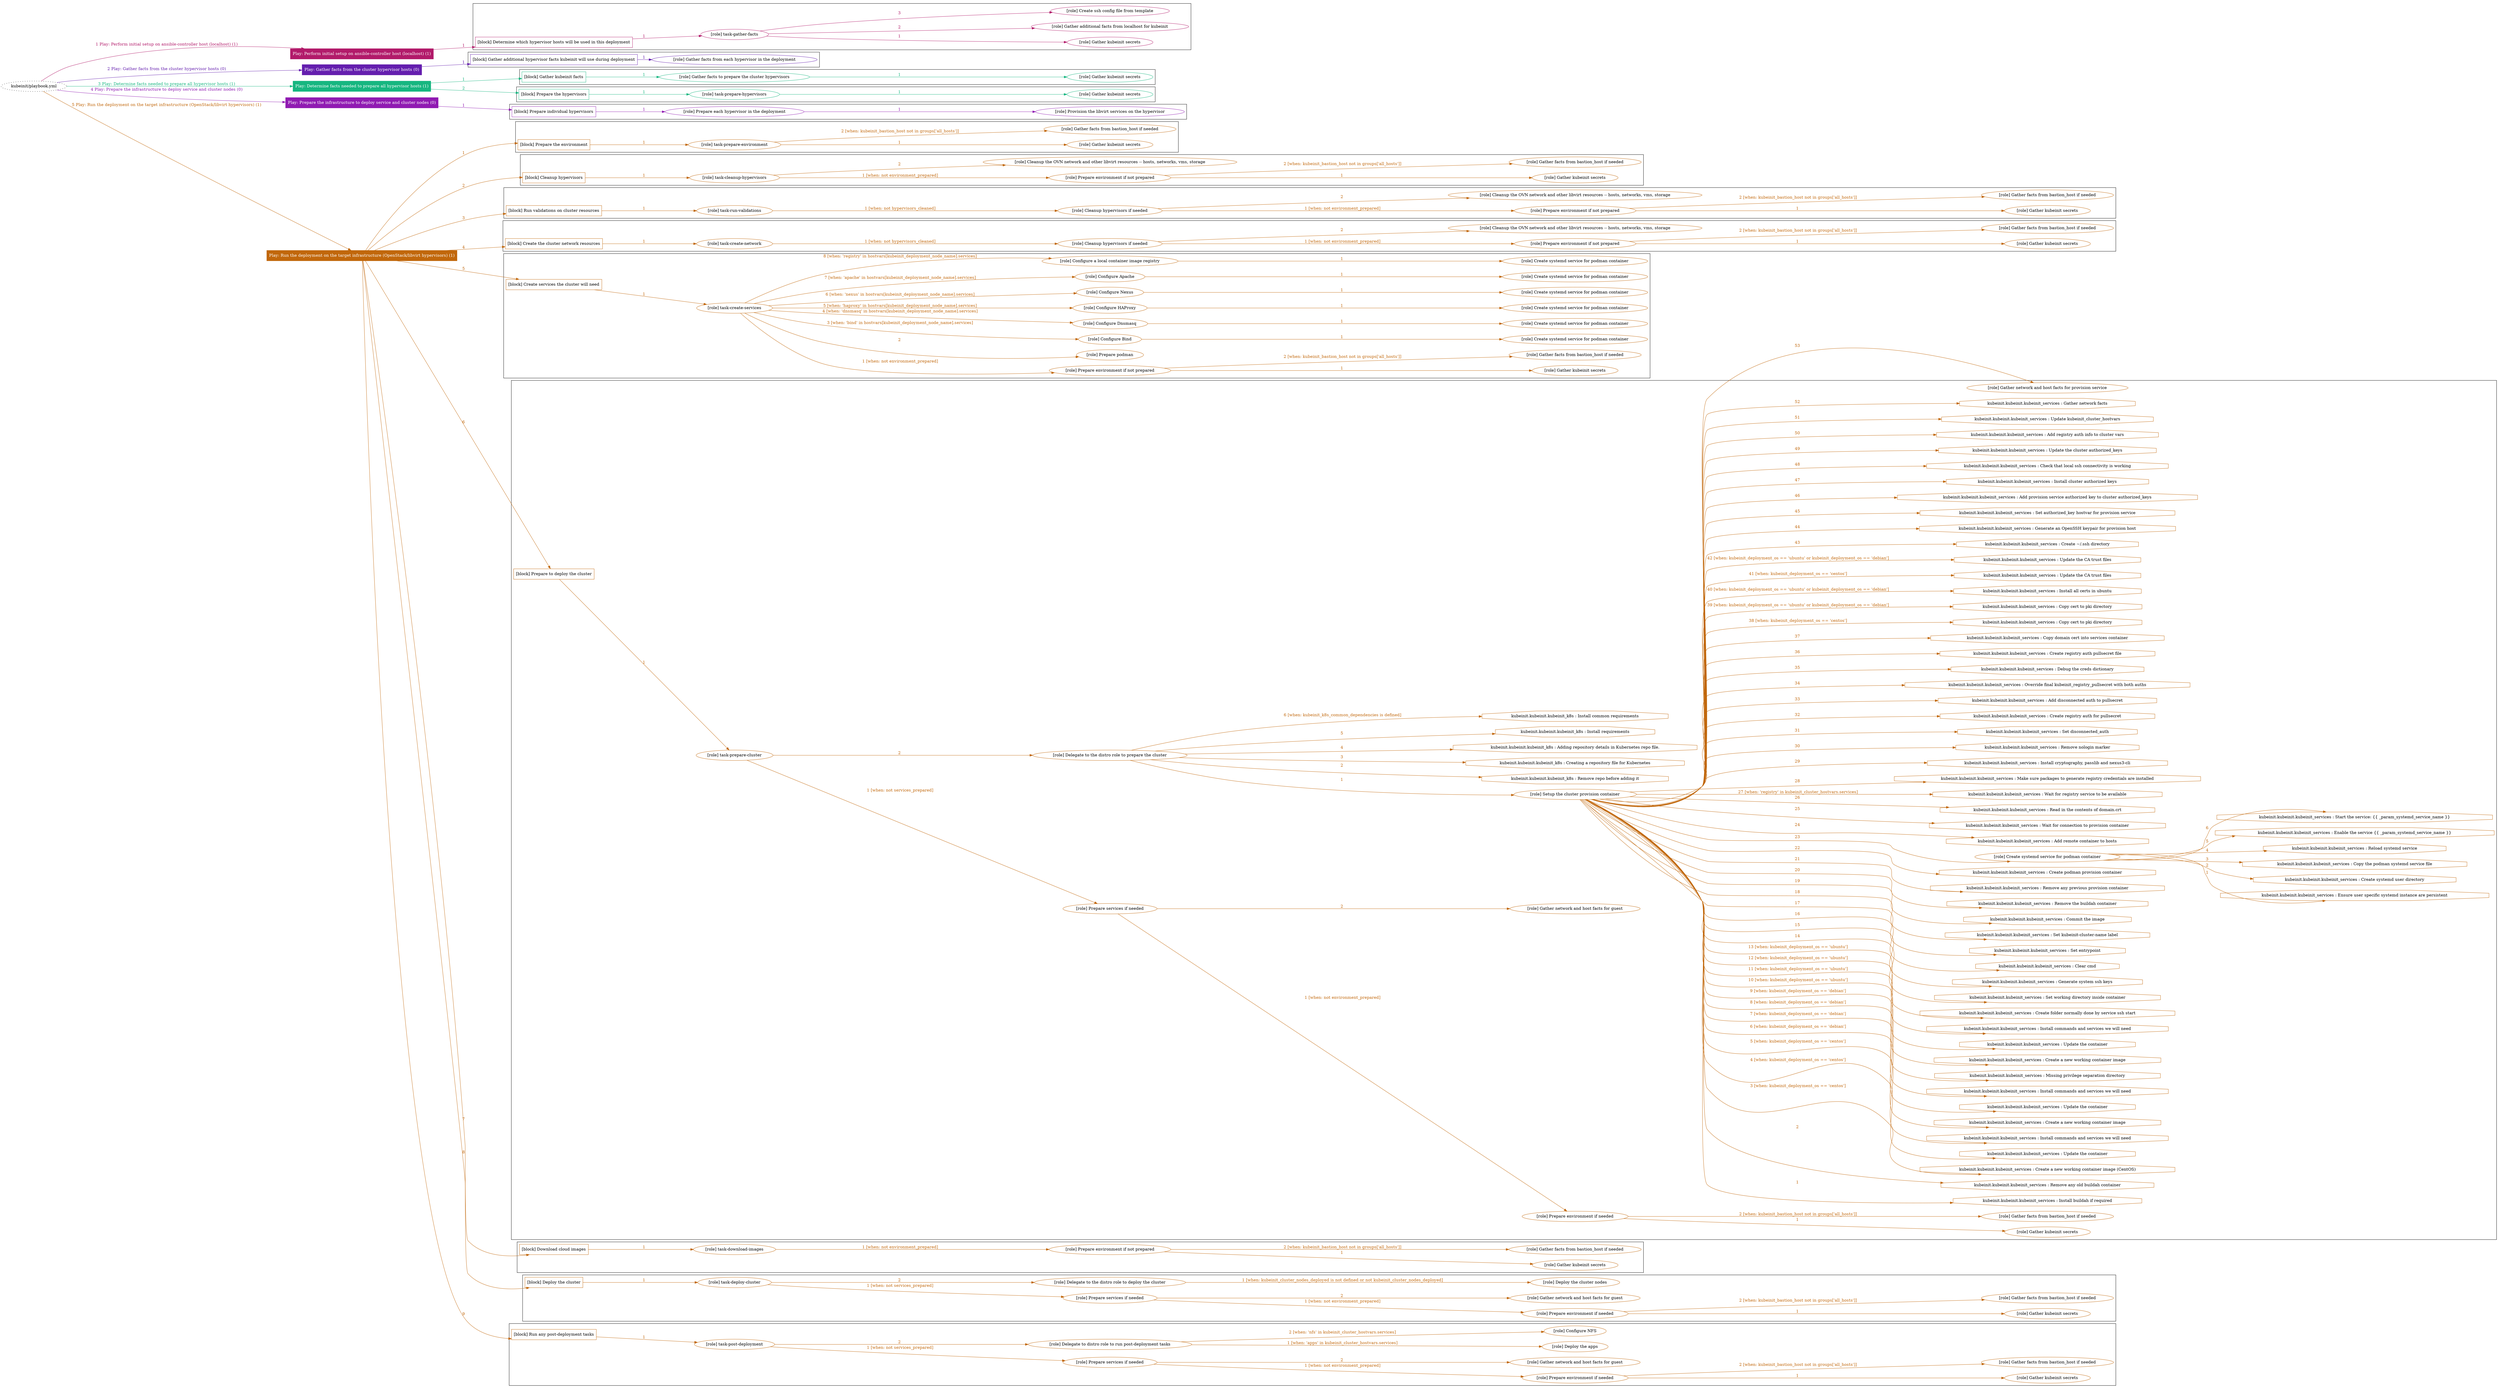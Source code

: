 digraph {
	graph [concentrate=true ordering=in rankdir=LR ratio=fill]
	edge [esep=5 sep=10]
	"kubeinit/playbook.yml" [URL="/home/runner/work/kubeinit/kubeinit/kubeinit/playbook.yml" id=playbook_5ae850f1 style=dotted]
	"kubeinit/playbook.yml" -> play_d48c496c [label="1 Play: Perform initial setup on ansible-controller host (localhost) (1)" color="#b21a6a" fontcolor="#b21a6a" id=edge_play_d48c496c labeltooltip="1 Play: Perform initial setup on ansible-controller host (localhost) (1)" tooltip="1 Play: Perform initial setup on ansible-controller host (localhost) (1)"]
	subgraph "Play: Perform initial setup on ansible-controller host (localhost) (1)" {
		play_d48c496c [label="Play: Perform initial setup on ansible-controller host (localhost) (1)" URL="/home/runner/work/kubeinit/kubeinit/kubeinit/playbook.yml" color="#b21a6a" fontcolor="#ffffff" id=play_d48c496c shape=box style=filled tooltip=localhost]
		play_d48c496c -> block_9bd23792 [label=1 color="#b21a6a" fontcolor="#b21a6a" id=edge_block_9bd23792 labeltooltip=1 tooltip=1]
		subgraph cluster_block_9bd23792 {
			block_9bd23792 [label="[block] Determine which hypervisor hosts will be used in this deployment" URL="/home/runner/work/kubeinit/kubeinit/kubeinit/playbook.yml" color="#b21a6a" id=block_9bd23792 labeltooltip="Determine which hypervisor hosts will be used in this deployment" shape=box tooltip="Determine which hypervisor hosts will be used in this deployment"]
			block_9bd23792 -> role_a3da5d5a [label="1 " color="#b21a6a" fontcolor="#b21a6a" id=edge_role_a3da5d5a labeltooltip="1 " tooltip="1 "]
			subgraph "task-gather-facts" {
				role_a3da5d5a [label="[role] task-gather-facts" URL="/home/runner/work/kubeinit/kubeinit/kubeinit/playbook.yml" color="#b21a6a" id=role_a3da5d5a tooltip="task-gather-facts"]
				role_a3da5d5a -> role_2d0fd955 [label="1 " color="#b21a6a" fontcolor="#b21a6a" id=edge_role_2d0fd955 labeltooltip="1 " tooltip="1 "]
				subgraph "Gather kubeinit secrets" {
					role_2d0fd955 [label="[role] Gather kubeinit secrets" URL="/home/runner/.ansible/collections/ansible_collections/kubeinit/kubeinit/roles/kubeinit_prepare/tasks/build_hypervisors_group.yml" color="#b21a6a" id=role_2d0fd955 tooltip="Gather kubeinit secrets"]
				}
				role_a3da5d5a -> role_e44d6c64 [label="2 " color="#b21a6a" fontcolor="#b21a6a" id=edge_role_e44d6c64 labeltooltip="2 " tooltip="2 "]
				subgraph "Gather additional facts from localhost for kubeinit" {
					role_e44d6c64 [label="[role] Gather additional facts from localhost for kubeinit" URL="/home/runner/.ansible/collections/ansible_collections/kubeinit/kubeinit/roles/kubeinit_prepare/tasks/build_hypervisors_group.yml" color="#b21a6a" id=role_e44d6c64 tooltip="Gather additional facts from localhost for kubeinit"]
				}
				role_a3da5d5a -> role_c5bb5750 [label="3 " color="#b21a6a" fontcolor="#b21a6a" id=edge_role_c5bb5750 labeltooltip="3 " tooltip="3 "]
				subgraph "Create ssh config file from template" {
					role_c5bb5750 [label="[role] Create ssh config file from template" URL="/home/runner/.ansible/collections/ansible_collections/kubeinit/kubeinit/roles/kubeinit_prepare/tasks/build_hypervisors_group.yml" color="#b21a6a" id=role_c5bb5750 tooltip="Create ssh config file from template"]
				}
			}
		}
	}
	"kubeinit/playbook.yml" -> play_dfaf2a7a [label="2 Play: Gather facts from the cluster hypervisor hosts (0)" color="#641eae" fontcolor="#641eae" id=edge_play_dfaf2a7a labeltooltip="2 Play: Gather facts from the cluster hypervisor hosts (0)" tooltip="2 Play: Gather facts from the cluster hypervisor hosts (0)"]
	subgraph "Play: Gather facts from the cluster hypervisor hosts (0)" {
		play_dfaf2a7a [label="Play: Gather facts from the cluster hypervisor hosts (0)" URL="/home/runner/work/kubeinit/kubeinit/kubeinit/playbook.yml" color="#641eae" fontcolor="#ffffff" id=play_dfaf2a7a shape=box style=filled tooltip="Play: Gather facts from the cluster hypervisor hosts (0)"]
		play_dfaf2a7a -> block_d605d420 [label=1 color="#641eae" fontcolor="#641eae" id=edge_block_d605d420 labeltooltip=1 tooltip=1]
		subgraph cluster_block_d605d420 {
			block_d605d420 [label="[block] Gather additional hypervisor facts kubeinit will use during deployment" URL="/home/runner/work/kubeinit/kubeinit/kubeinit/playbook.yml" color="#641eae" id=block_d605d420 labeltooltip="Gather additional hypervisor facts kubeinit will use during deployment" shape=box tooltip="Gather additional hypervisor facts kubeinit will use during deployment"]
			block_d605d420 -> role_1b44d2e7 [label="1 " color="#641eae" fontcolor="#641eae" id=edge_role_1b44d2e7 labeltooltip="1 " tooltip="1 "]
			subgraph "Gather facts from each hypervisor in the deployment" {
				role_1b44d2e7 [label="[role] Gather facts from each hypervisor in the deployment" URL="/home/runner/work/kubeinit/kubeinit/kubeinit/playbook.yml" color="#641eae" id=role_1b44d2e7 tooltip="Gather facts from each hypervisor in the deployment"]
			}
		}
	}
	"kubeinit/playbook.yml" -> play_21e17458 [label="3 Play: Determine facts needed to prepare all hypervisor hosts (1)" color="#16b680" fontcolor="#16b680" id=edge_play_21e17458 labeltooltip="3 Play: Determine facts needed to prepare all hypervisor hosts (1)" tooltip="3 Play: Determine facts needed to prepare all hypervisor hosts (1)"]
	subgraph "Play: Determine facts needed to prepare all hypervisor hosts (1)" {
		play_21e17458 [label="Play: Determine facts needed to prepare all hypervisor hosts (1)" URL="/home/runner/work/kubeinit/kubeinit/kubeinit/playbook.yml" color="#16b680" fontcolor="#ffffff" id=play_21e17458 shape=box style=filled tooltip=localhost]
		play_21e17458 -> block_9123b632 [label=1 color="#16b680" fontcolor="#16b680" id=edge_block_9123b632 labeltooltip=1 tooltip=1]
		subgraph cluster_block_9123b632 {
			block_9123b632 [label="[block] Gather kubeinit facts" URL="/home/runner/work/kubeinit/kubeinit/kubeinit/playbook.yml" color="#16b680" id=block_9123b632 labeltooltip="Gather kubeinit facts" shape=box tooltip="Gather kubeinit facts"]
			block_9123b632 -> role_eed63347 [label="1 " color="#16b680" fontcolor="#16b680" id=edge_role_eed63347 labeltooltip="1 " tooltip="1 "]
			subgraph "Gather facts to prepare the cluster hypervisors" {
				role_eed63347 [label="[role] Gather facts to prepare the cluster hypervisors" URL="/home/runner/work/kubeinit/kubeinit/kubeinit/playbook.yml" color="#16b680" id=role_eed63347 tooltip="Gather facts to prepare the cluster hypervisors"]
				role_eed63347 -> role_1132ee2f [label="1 " color="#16b680" fontcolor="#16b680" id=edge_role_1132ee2f labeltooltip="1 " tooltip="1 "]
				subgraph "Gather kubeinit secrets" {
					role_1132ee2f [label="[role] Gather kubeinit secrets" URL="/home/runner/.ansible/collections/ansible_collections/kubeinit/kubeinit/roles/kubeinit_prepare/tasks/gather_kubeinit_facts.yml" color="#16b680" id=role_1132ee2f tooltip="Gather kubeinit secrets"]
				}
			}
		}
		play_21e17458 -> block_2fe0ae14 [label=2 color="#16b680" fontcolor="#16b680" id=edge_block_2fe0ae14 labeltooltip=2 tooltip=2]
		subgraph cluster_block_2fe0ae14 {
			block_2fe0ae14 [label="[block] Prepare the hypervisors" URL="/home/runner/work/kubeinit/kubeinit/kubeinit/playbook.yml" color="#16b680" id=block_2fe0ae14 labeltooltip="Prepare the hypervisors" shape=box tooltip="Prepare the hypervisors"]
			block_2fe0ae14 -> role_413668c1 [label="1 " color="#16b680" fontcolor="#16b680" id=edge_role_413668c1 labeltooltip="1 " tooltip="1 "]
			subgraph "task-prepare-hypervisors" {
				role_413668c1 [label="[role] task-prepare-hypervisors" URL="/home/runner/work/kubeinit/kubeinit/kubeinit/playbook.yml" color="#16b680" id=role_413668c1 tooltip="task-prepare-hypervisors"]
				role_413668c1 -> role_074198fe [label="1 " color="#16b680" fontcolor="#16b680" id=edge_role_074198fe labeltooltip="1 " tooltip="1 "]
				subgraph "Gather kubeinit secrets" {
					role_074198fe [label="[role] Gather kubeinit secrets" URL="/home/runner/.ansible/collections/ansible_collections/kubeinit/kubeinit/roles/kubeinit_prepare/tasks/gather_kubeinit_facts.yml" color="#16b680" id=role_074198fe tooltip="Gather kubeinit secrets"]
				}
			}
		}
	}
	"kubeinit/playbook.yml" -> play_fbe40240 [label="4 Play: Prepare the infrastructure to deploy service and cluster nodes (0)" color="#901ab2" fontcolor="#901ab2" id=edge_play_fbe40240 labeltooltip="4 Play: Prepare the infrastructure to deploy service and cluster nodes (0)" tooltip="4 Play: Prepare the infrastructure to deploy service and cluster nodes (0)"]
	subgraph "Play: Prepare the infrastructure to deploy service and cluster nodes (0)" {
		play_fbe40240 [label="Play: Prepare the infrastructure to deploy service and cluster nodes (0)" URL="/home/runner/work/kubeinit/kubeinit/kubeinit/playbook.yml" color="#901ab2" fontcolor="#ffffff" id=play_fbe40240 shape=box style=filled tooltip="Play: Prepare the infrastructure to deploy service and cluster nodes (0)"]
		play_fbe40240 -> block_2c6a9257 [label=1 color="#901ab2" fontcolor="#901ab2" id=edge_block_2c6a9257 labeltooltip=1 tooltip=1]
		subgraph cluster_block_2c6a9257 {
			block_2c6a9257 [label="[block] Prepare individual hypervisors" URL="/home/runner/work/kubeinit/kubeinit/kubeinit/playbook.yml" color="#901ab2" id=block_2c6a9257 labeltooltip="Prepare individual hypervisors" shape=box tooltip="Prepare individual hypervisors"]
			block_2c6a9257 -> role_37894954 [label="1 " color="#901ab2" fontcolor="#901ab2" id=edge_role_37894954 labeltooltip="1 " tooltip="1 "]
			subgraph "Prepare each hypervisor in the deployment" {
				role_37894954 [label="[role] Prepare each hypervisor in the deployment" URL="/home/runner/work/kubeinit/kubeinit/kubeinit/playbook.yml" color="#901ab2" id=role_37894954 tooltip="Prepare each hypervisor in the deployment"]
				role_37894954 -> role_63a6bafc [label="1 " color="#901ab2" fontcolor="#901ab2" id=edge_role_63a6bafc labeltooltip="1 " tooltip="1 "]
				subgraph "Provision the libvirt services on the hypervisor" {
					role_63a6bafc [label="[role] Provision the libvirt services on the hypervisor" URL="/home/runner/.ansible/collections/ansible_collections/kubeinit/kubeinit/roles/kubeinit_prepare/tasks/prepare_hypervisor.yml" color="#901ab2" id=role_63a6bafc tooltip="Provision the libvirt services on the hypervisor"]
				}
			}
		}
	}
	"kubeinit/playbook.yml" -> play_27acf67a [label="5 Play: Run the deployment on the target infrastructure (OpenStack/libvirt hypervisors) (1)" color="#c1670b" fontcolor="#c1670b" id=edge_play_27acf67a labeltooltip="5 Play: Run the deployment on the target infrastructure (OpenStack/libvirt hypervisors) (1)" tooltip="5 Play: Run the deployment on the target infrastructure (OpenStack/libvirt hypervisors) (1)"]
	subgraph "Play: Run the deployment on the target infrastructure (OpenStack/libvirt hypervisors) (1)" {
		play_27acf67a [label="Play: Run the deployment on the target infrastructure (OpenStack/libvirt hypervisors) (1)" URL="/home/runner/work/kubeinit/kubeinit/kubeinit/playbook.yml" color="#c1670b" fontcolor="#ffffff" id=play_27acf67a shape=box style=filled tooltip=localhost]
		play_27acf67a -> block_ae04fccc [label=1 color="#c1670b" fontcolor="#c1670b" id=edge_block_ae04fccc labeltooltip=1 tooltip=1]
		subgraph cluster_block_ae04fccc {
			block_ae04fccc [label="[block] Prepare the environment" URL="/home/runner/work/kubeinit/kubeinit/kubeinit/playbook.yml" color="#c1670b" id=block_ae04fccc labeltooltip="Prepare the environment" shape=box tooltip="Prepare the environment"]
			block_ae04fccc -> role_de3c470d [label="1 " color="#c1670b" fontcolor="#c1670b" id=edge_role_de3c470d labeltooltip="1 " tooltip="1 "]
			subgraph "task-prepare-environment" {
				role_de3c470d [label="[role] task-prepare-environment" URL="/home/runner/work/kubeinit/kubeinit/kubeinit/playbook.yml" color="#c1670b" id=role_de3c470d tooltip="task-prepare-environment"]
				role_de3c470d -> role_898d35f3 [label="1 " color="#c1670b" fontcolor="#c1670b" id=edge_role_898d35f3 labeltooltip="1 " tooltip="1 "]
				subgraph "Gather kubeinit secrets" {
					role_898d35f3 [label="[role] Gather kubeinit secrets" URL="/home/runner/.ansible/collections/ansible_collections/kubeinit/kubeinit/roles/kubeinit_prepare/tasks/gather_kubeinit_facts.yml" color="#c1670b" id=role_898d35f3 tooltip="Gather kubeinit secrets"]
				}
				role_de3c470d -> role_a2021a49 [label="2 [when: kubeinit_bastion_host not in groups['all_hosts']]" color="#c1670b" fontcolor="#c1670b" id=edge_role_a2021a49 labeltooltip="2 [when: kubeinit_bastion_host not in groups['all_hosts']]" tooltip="2 [when: kubeinit_bastion_host not in groups['all_hosts']]"]
				subgraph "Gather facts from bastion_host if needed" {
					role_a2021a49 [label="[role] Gather facts from bastion_host if needed" URL="/home/runner/.ansible/collections/ansible_collections/kubeinit/kubeinit/roles/kubeinit_prepare/tasks/main.yml" color="#c1670b" id=role_a2021a49 tooltip="Gather facts from bastion_host if needed"]
				}
			}
		}
		play_27acf67a -> block_e6f6c682 [label=2 color="#c1670b" fontcolor="#c1670b" id=edge_block_e6f6c682 labeltooltip=2 tooltip=2]
		subgraph cluster_block_e6f6c682 {
			block_e6f6c682 [label="[block] Cleanup hypervisors" URL="/home/runner/work/kubeinit/kubeinit/kubeinit/playbook.yml" color="#c1670b" id=block_e6f6c682 labeltooltip="Cleanup hypervisors" shape=box tooltip="Cleanup hypervisors"]
			block_e6f6c682 -> role_73187220 [label="1 " color="#c1670b" fontcolor="#c1670b" id=edge_role_73187220 labeltooltip="1 " tooltip="1 "]
			subgraph "task-cleanup-hypervisors" {
				role_73187220 [label="[role] task-cleanup-hypervisors" URL="/home/runner/work/kubeinit/kubeinit/kubeinit/playbook.yml" color="#c1670b" id=role_73187220 tooltip="task-cleanup-hypervisors"]
				role_73187220 -> role_bffaf2b7 [label="1 [when: not environment_prepared]" color="#c1670b" fontcolor="#c1670b" id=edge_role_bffaf2b7 labeltooltip="1 [when: not environment_prepared]" tooltip="1 [when: not environment_prepared]"]
				subgraph "Prepare environment if not prepared" {
					role_bffaf2b7 [label="[role] Prepare environment if not prepared" URL="/home/runner/.ansible/collections/ansible_collections/kubeinit/kubeinit/roles/kubeinit_libvirt/tasks/cleanup_hypervisors.yml" color="#c1670b" id=role_bffaf2b7 tooltip="Prepare environment if not prepared"]
					role_bffaf2b7 -> role_be4bc279 [label="1 " color="#c1670b" fontcolor="#c1670b" id=edge_role_be4bc279 labeltooltip="1 " tooltip="1 "]
					subgraph "Gather kubeinit secrets" {
						role_be4bc279 [label="[role] Gather kubeinit secrets" URL="/home/runner/.ansible/collections/ansible_collections/kubeinit/kubeinit/roles/kubeinit_prepare/tasks/gather_kubeinit_facts.yml" color="#c1670b" id=role_be4bc279 tooltip="Gather kubeinit secrets"]
					}
					role_bffaf2b7 -> role_0cb673bd [label="2 [when: kubeinit_bastion_host not in groups['all_hosts']]" color="#c1670b" fontcolor="#c1670b" id=edge_role_0cb673bd labeltooltip="2 [when: kubeinit_bastion_host not in groups['all_hosts']]" tooltip="2 [when: kubeinit_bastion_host not in groups['all_hosts']]"]
					subgraph "Gather facts from bastion_host if needed" {
						role_0cb673bd [label="[role] Gather facts from bastion_host if needed" URL="/home/runner/.ansible/collections/ansible_collections/kubeinit/kubeinit/roles/kubeinit_prepare/tasks/main.yml" color="#c1670b" id=role_0cb673bd tooltip="Gather facts from bastion_host if needed"]
					}
				}
				role_73187220 -> role_dd391719 [label="2 " color="#c1670b" fontcolor="#c1670b" id=edge_role_dd391719 labeltooltip="2 " tooltip="2 "]
				subgraph "Cleanup the OVN network and other libvirt resources -- hosts, networks, vms, storage" {
					role_dd391719 [label="[role] Cleanup the OVN network and other libvirt resources -- hosts, networks, vms, storage" URL="/home/runner/.ansible/collections/ansible_collections/kubeinit/kubeinit/roles/kubeinit_libvirt/tasks/cleanup_hypervisors.yml" color="#c1670b" id=role_dd391719 tooltip="Cleanup the OVN network and other libvirt resources -- hosts, networks, vms, storage"]
				}
			}
		}
		play_27acf67a -> block_2af49853 [label=3 color="#c1670b" fontcolor="#c1670b" id=edge_block_2af49853 labeltooltip=3 tooltip=3]
		subgraph cluster_block_2af49853 {
			block_2af49853 [label="[block] Run validations on cluster resources" URL="/home/runner/work/kubeinit/kubeinit/kubeinit/playbook.yml" color="#c1670b" id=block_2af49853 labeltooltip="Run validations on cluster resources" shape=box tooltip="Run validations on cluster resources"]
			block_2af49853 -> role_baf9dabf [label="1 " color="#c1670b" fontcolor="#c1670b" id=edge_role_baf9dabf labeltooltip="1 " tooltip="1 "]
			subgraph "task-run-validations" {
				role_baf9dabf [label="[role] task-run-validations" URL="/home/runner/work/kubeinit/kubeinit/kubeinit/playbook.yml" color="#c1670b" id=role_baf9dabf tooltip="task-run-validations"]
				role_baf9dabf -> role_38ce5f33 [label="1 [when: not hypervisors_cleaned]" color="#c1670b" fontcolor="#c1670b" id=edge_role_38ce5f33 labeltooltip="1 [when: not hypervisors_cleaned]" tooltip="1 [when: not hypervisors_cleaned]"]
				subgraph "Cleanup hypervisors if needed" {
					role_38ce5f33 [label="[role] Cleanup hypervisors if needed" URL="/home/runner/.ansible/collections/ansible_collections/kubeinit/kubeinit/roles/kubeinit_validations/tasks/main.yml" color="#c1670b" id=role_38ce5f33 tooltip="Cleanup hypervisors if needed"]
					role_38ce5f33 -> role_68fadbc1 [label="1 [when: not environment_prepared]" color="#c1670b" fontcolor="#c1670b" id=edge_role_68fadbc1 labeltooltip="1 [when: not environment_prepared]" tooltip="1 [when: not environment_prepared]"]
					subgraph "Prepare environment if not prepared" {
						role_68fadbc1 [label="[role] Prepare environment if not prepared" URL="/home/runner/.ansible/collections/ansible_collections/kubeinit/kubeinit/roles/kubeinit_libvirt/tasks/cleanup_hypervisors.yml" color="#c1670b" id=role_68fadbc1 tooltip="Prepare environment if not prepared"]
						role_68fadbc1 -> role_c3599565 [label="1 " color="#c1670b" fontcolor="#c1670b" id=edge_role_c3599565 labeltooltip="1 " tooltip="1 "]
						subgraph "Gather kubeinit secrets" {
							role_c3599565 [label="[role] Gather kubeinit secrets" URL="/home/runner/.ansible/collections/ansible_collections/kubeinit/kubeinit/roles/kubeinit_prepare/tasks/gather_kubeinit_facts.yml" color="#c1670b" id=role_c3599565 tooltip="Gather kubeinit secrets"]
						}
						role_68fadbc1 -> role_2c0aedf4 [label="2 [when: kubeinit_bastion_host not in groups['all_hosts']]" color="#c1670b" fontcolor="#c1670b" id=edge_role_2c0aedf4 labeltooltip="2 [when: kubeinit_bastion_host not in groups['all_hosts']]" tooltip="2 [when: kubeinit_bastion_host not in groups['all_hosts']]"]
						subgraph "Gather facts from bastion_host if needed" {
							role_2c0aedf4 [label="[role] Gather facts from bastion_host if needed" URL="/home/runner/.ansible/collections/ansible_collections/kubeinit/kubeinit/roles/kubeinit_prepare/tasks/main.yml" color="#c1670b" id=role_2c0aedf4 tooltip="Gather facts from bastion_host if needed"]
						}
					}
					role_38ce5f33 -> role_dff82bb7 [label="2 " color="#c1670b" fontcolor="#c1670b" id=edge_role_dff82bb7 labeltooltip="2 " tooltip="2 "]
					subgraph "Cleanup the OVN network and other libvirt resources -- hosts, networks, vms, storage" {
						role_dff82bb7 [label="[role] Cleanup the OVN network and other libvirt resources -- hosts, networks, vms, storage" URL="/home/runner/.ansible/collections/ansible_collections/kubeinit/kubeinit/roles/kubeinit_libvirt/tasks/cleanup_hypervisors.yml" color="#c1670b" id=role_dff82bb7 tooltip="Cleanup the OVN network and other libvirt resources -- hosts, networks, vms, storage"]
					}
				}
			}
		}
		play_27acf67a -> block_050aa307 [label=4 color="#c1670b" fontcolor="#c1670b" id=edge_block_050aa307 labeltooltip=4 tooltip=4]
		subgraph cluster_block_050aa307 {
			block_050aa307 [label="[block] Create the cluster network resources" URL="/home/runner/work/kubeinit/kubeinit/kubeinit/playbook.yml" color="#c1670b" id=block_050aa307 labeltooltip="Create the cluster network resources" shape=box tooltip="Create the cluster network resources"]
			block_050aa307 -> role_fce6cb93 [label="1 " color="#c1670b" fontcolor="#c1670b" id=edge_role_fce6cb93 labeltooltip="1 " tooltip="1 "]
			subgraph "task-create-network" {
				role_fce6cb93 [label="[role] task-create-network" URL="/home/runner/work/kubeinit/kubeinit/kubeinit/playbook.yml" color="#c1670b" id=role_fce6cb93 tooltip="task-create-network"]
				role_fce6cb93 -> role_05a18a21 [label="1 [when: not hypervisors_cleaned]" color="#c1670b" fontcolor="#c1670b" id=edge_role_05a18a21 labeltooltip="1 [when: not hypervisors_cleaned]" tooltip="1 [when: not hypervisors_cleaned]"]
				subgraph "Cleanup hypervisors if needed" {
					role_05a18a21 [label="[role] Cleanup hypervisors if needed" URL="/home/runner/.ansible/collections/ansible_collections/kubeinit/kubeinit/roles/kubeinit_libvirt/tasks/create_network.yml" color="#c1670b" id=role_05a18a21 tooltip="Cleanup hypervisors if needed"]
					role_05a18a21 -> role_61d0add8 [label="1 [when: not environment_prepared]" color="#c1670b" fontcolor="#c1670b" id=edge_role_61d0add8 labeltooltip="1 [when: not environment_prepared]" tooltip="1 [when: not environment_prepared]"]
					subgraph "Prepare environment if not prepared" {
						role_61d0add8 [label="[role] Prepare environment if not prepared" URL="/home/runner/.ansible/collections/ansible_collections/kubeinit/kubeinit/roles/kubeinit_libvirt/tasks/cleanup_hypervisors.yml" color="#c1670b" id=role_61d0add8 tooltip="Prepare environment if not prepared"]
						role_61d0add8 -> role_94c4908c [label="1 " color="#c1670b" fontcolor="#c1670b" id=edge_role_94c4908c labeltooltip="1 " tooltip="1 "]
						subgraph "Gather kubeinit secrets" {
							role_94c4908c [label="[role] Gather kubeinit secrets" URL="/home/runner/.ansible/collections/ansible_collections/kubeinit/kubeinit/roles/kubeinit_prepare/tasks/gather_kubeinit_facts.yml" color="#c1670b" id=role_94c4908c tooltip="Gather kubeinit secrets"]
						}
						role_61d0add8 -> role_6a057c03 [label="2 [when: kubeinit_bastion_host not in groups['all_hosts']]" color="#c1670b" fontcolor="#c1670b" id=edge_role_6a057c03 labeltooltip="2 [when: kubeinit_bastion_host not in groups['all_hosts']]" tooltip="2 [when: kubeinit_bastion_host not in groups['all_hosts']]"]
						subgraph "Gather facts from bastion_host if needed" {
							role_6a057c03 [label="[role] Gather facts from bastion_host if needed" URL="/home/runner/.ansible/collections/ansible_collections/kubeinit/kubeinit/roles/kubeinit_prepare/tasks/main.yml" color="#c1670b" id=role_6a057c03 tooltip="Gather facts from bastion_host if needed"]
						}
					}
					role_05a18a21 -> role_a70fb979 [label="2 " color="#c1670b" fontcolor="#c1670b" id=edge_role_a70fb979 labeltooltip="2 " tooltip="2 "]
					subgraph "Cleanup the OVN network and other libvirt resources -- hosts, networks, vms, storage" {
						role_a70fb979 [label="[role] Cleanup the OVN network and other libvirt resources -- hosts, networks, vms, storage" URL="/home/runner/.ansible/collections/ansible_collections/kubeinit/kubeinit/roles/kubeinit_libvirt/tasks/cleanup_hypervisors.yml" color="#c1670b" id=role_a70fb979 tooltip="Cleanup the OVN network and other libvirt resources -- hosts, networks, vms, storage"]
					}
				}
			}
		}
		play_27acf67a -> block_a82d971f [label=5 color="#c1670b" fontcolor="#c1670b" id=edge_block_a82d971f labeltooltip=5 tooltip=5]
		subgraph cluster_block_a82d971f {
			block_a82d971f [label="[block] Create services the cluster will need" URL="/home/runner/work/kubeinit/kubeinit/kubeinit/playbook.yml" color="#c1670b" id=block_a82d971f labeltooltip="Create services the cluster will need" shape=box tooltip="Create services the cluster will need"]
			block_a82d971f -> role_88acba9c [label="1 " color="#c1670b" fontcolor="#c1670b" id=edge_role_88acba9c labeltooltip="1 " tooltip="1 "]
			subgraph "task-create-services" {
				role_88acba9c [label="[role] task-create-services" URL="/home/runner/work/kubeinit/kubeinit/kubeinit/playbook.yml" color="#c1670b" id=role_88acba9c tooltip="task-create-services"]
				role_88acba9c -> role_b63fef7d [label="1 [when: not environment_prepared]" color="#c1670b" fontcolor="#c1670b" id=edge_role_b63fef7d labeltooltip="1 [when: not environment_prepared]" tooltip="1 [when: not environment_prepared]"]
				subgraph "Prepare environment if not prepared" {
					role_b63fef7d [label="[role] Prepare environment if not prepared" URL="/home/runner/.ansible/collections/ansible_collections/kubeinit/kubeinit/roles/kubeinit_services/tasks/main.yml" color="#c1670b" id=role_b63fef7d tooltip="Prepare environment if not prepared"]
					role_b63fef7d -> role_900e68f7 [label="1 " color="#c1670b" fontcolor="#c1670b" id=edge_role_900e68f7 labeltooltip="1 " tooltip="1 "]
					subgraph "Gather kubeinit secrets" {
						role_900e68f7 [label="[role] Gather kubeinit secrets" URL="/home/runner/.ansible/collections/ansible_collections/kubeinit/kubeinit/roles/kubeinit_prepare/tasks/gather_kubeinit_facts.yml" color="#c1670b" id=role_900e68f7 tooltip="Gather kubeinit secrets"]
					}
					role_b63fef7d -> role_9d92b336 [label="2 [when: kubeinit_bastion_host not in groups['all_hosts']]" color="#c1670b" fontcolor="#c1670b" id=edge_role_9d92b336 labeltooltip="2 [when: kubeinit_bastion_host not in groups['all_hosts']]" tooltip="2 [when: kubeinit_bastion_host not in groups['all_hosts']]"]
					subgraph "Gather facts from bastion_host if needed" {
						role_9d92b336 [label="[role] Gather facts from bastion_host if needed" URL="/home/runner/.ansible/collections/ansible_collections/kubeinit/kubeinit/roles/kubeinit_prepare/tasks/main.yml" color="#c1670b" id=role_9d92b336 tooltip="Gather facts from bastion_host if needed"]
					}
				}
				role_88acba9c -> role_aacd82b0 [label="2 " color="#c1670b" fontcolor="#c1670b" id=edge_role_aacd82b0 labeltooltip="2 " tooltip="2 "]
				subgraph "Prepare podman" {
					role_aacd82b0 [label="[role] Prepare podman" URL="/home/runner/.ansible/collections/ansible_collections/kubeinit/kubeinit/roles/kubeinit_services/tasks/00_create_service_pod.yml" color="#c1670b" id=role_aacd82b0 tooltip="Prepare podman"]
				}
				role_88acba9c -> role_a044cfda [label="3 [when: 'bind' in hostvars[kubeinit_deployment_node_name].services]" color="#c1670b" fontcolor="#c1670b" id=edge_role_a044cfda labeltooltip="3 [when: 'bind' in hostvars[kubeinit_deployment_node_name].services]" tooltip="3 [when: 'bind' in hostvars[kubeinit_deployment_node_name].services]"]
				subgraph "Configure Bind" {
					role_a044cfda [label="[role] Configure Bind" URL="/home/runner/.ansible/collections/ansible_collections/kubeinit/kubeinit/roles/kubeinit_services/tasks/start_services_containers.yml" color="#c1670b" id=role_a044cfda tooltip="Configure Bind"]
					role_a044cfda -> role_1e413940 [label="1 " color="#c1670b" fontcolor="#c1670b" id=edge_role_1e413940 labeltooltip="1 " tooltip="1 "]
					subgraph "Create systemd service for podman container" {
						role_1e413940 [label="[role] Create systemd service for podman container" URL="/home/runner/.ansible/collections/ansible_collections/kubeinit/kubeinit/roles/kubeinit_bind/tasks/main.yml" color="#c1670b" id=role_1e413940 tooltip="Create systemd service for podman container"]
					}
				}
				role_88acba9c -> role_53cfa19e [label="4 [when: 'dnsmasq' in hostvars[kubeinit_deployment_node_name].services]" color="#c1670b" fontcolor="#c1670b" id=edge_role_53cfa19e labeltooltip="4 [when: 'dnsmasq' in hostvars[kubeinit_deployment_node_name].services]" tooltip="4 [when: 'dnsmasq' in hostvars[kubeinit_deployment_node_name].services]"]
				subgraph "Configure Dnsmasq" {
					role_53cfa19e [label="[role] Configure Dnsmasq" URL="/home/runner/.ansible/collections/ansible_collections/kubeinit/kubeinit/roles/kubeinit_services/tasks/start_services_containers.yml" color="#c1670b" id=role_53cfa19e tooltip="Configure Dnsmasq"]
					role_53cfa19e -> role_dae8bf2e [label="1 " color="#c1670b" fontcolor="#c1670b" id=edge_role_dae8bf2e labeltooltip="1 " tooltip="1 "]
					subgraph "Create systemd service for podman container" {
						role_dae8bf2e [label="[role] Create systemd service for podman container" URL="/home/runner/.ansible/collections/ansible_collections/kubeinit/kubeinit/roles/kubeinit_dnsmasq/tasks/main.yml" color="#c1670b" id=role_dae8bf2e tooltip="Create systemd service for podman container"]
					}
				}
				role_88acba9c -> role_9c8f230f [label="5 [when: 'haproxy' in hostvars[kubeinit_deployment_node_name].services]" color="#c1670b" fontcolor="#c1670b" id=edge_role_9c8f230f labeltooltip="5 [when: 'haproxy' in hostvars[kubeinit_deployment_node_name].services]" tooltip="5 [when: 'haproxy' in hostvars[kubeinit_deployment_node_name].services]"]
				subgraph "Configure HAProxy" {
					role_9c8f230f [label="[role] Configure HAProxy" URL="/home/runner/.ansible/collections/ansible_collections/kubeinit/kubeinit/roles/kubeinit_services/tasks/start_services_containers.yml" color="#c1670b" id=role_9c8f230f tooltip="Configure HAProxy"]
					role_9c8f230f -> role_b5cd98e1 [label="1 " color="#c1670b" fontcolor="#c1670b" id=edge_role_b5cd98e1 labeltooltip="1 " tooltip="1 "]
					subgraph "Create systemd service for podman container" {
						role_b5cd98e1 [label="[role] Create systemd service for podman container" URL="/home/runner/.ansible/collections/ansible_collections/kubeinit/kubeinit/roles/kubeinit_haproxy/tasks/main.yml" color="#c1670b" id=role_b5cd98e1 tooltip="Create systemd service for podman container"]
					}
				}
				role_88acba9c -> role_5d4f17f5 [label="6 [when: 'nexus' in hostvars[kubeinit_deployment_node_name].services]" color="#c1670b" fontcolor="#c1670b" id=edge_role_5d4f17f5 labeltooltip="6 [when: 'nexus' in hostvars[kubeinit_deployment_node_name].services]" tooltip="6 [when: 'nexus' in hostvars[kubeinit_deployment_node_name].services]"]
				subgraph "Configure Nexus" {
					role_5d4f17f5 [label="[role] Configure Nexus" URL="/home/runner/.ansible/collections/ansible_collections/kubeinit/kubeinit/roles/kubeinit_services/tasks/start_services_containers.yml" color="#c1670b" id=role_5d4f17f5 tooltip="Configure Nexus"]
					role_5d4f17f5 -> role_917c8862 [label="1 " color="#c1670b" fontcolor="#c1670b" id=edge_role_917c8862 labeltooltip="1 " tooltip="1 "]
					subgraph "Create systemd service for podman container" {
						role_917c8862 [label="[role] Create systemd service for podman container" URL="/home/runner/.ansible/collections/ansible_collections/kubeinit/kubeinit/roles/kubeinit_nexus/tasks/main.yml" color="#c1670b" id=role_917c8862 tooltip="Create systemd service for podman container"]
					}
				}
				role_88acba9c -> role_6f99d7a7 [label="7 [when: 'apache' in hostvars[kubeinit_deployment_node_name].services]" color="#c1670b" fontcolor="#c1670b" id=edge_role_6f99d7a7 labeltooltip="7 [when: 'apache' in hostvars[kubeinit_deployment_node_name].services]" tooltip="7 [when: 'apache' in hostvars[kubeinit_deployment_node_name].services]"]
				subgraph "Configure Apache" {
					role_6f99d7a7 [label="[role] Configure Apache" URL="/home/runner/.ansible/collections/ansible_collections/kubeinit/kubeinit/roles/kubeinit_services/tasks/start_services_containers.yml" color="#c1670b" id=role_6f99d7a7 tooltip="Configure Apache"]
					role_6f99d7a7 -> role_b344e254 [label="1 " color="#c1670b" fontcolor="#c1670b" id=edge_role_b344e254 labeltooltip="1 " tooltip="1 "]
					subgraph "Create systemd service for podman container" {
						role_b344e254 [label="[role] Create systemd service for podman container" URL="/home/runner/.ansible/collections/ansible_collections/kubeinit/kubeinit/roles/kubeinit_apache/tasks/main.yml" color="#c1670b" id=role_b344e254 tooltip="Create systemd service for podman container"]
					}
				}
				role_88acba9c -> role_625c010f [label="8 [when: 'registry' in hostvars[kubeinit_deployment_node_name].services]" color="#c1670b" fontcolor="#c1670b" id=edge_role_625c010f labeltooltip="8 [when: 'registry' in hostvars[kubeinit_deployment_node_name].services]" tooltip="8 [when: 'registry' in hostvars[kubeinit_deployment_node_name].services]"]
				subgraph "Configure a local container image registry" {
					role_625c010f [label="[role] Configure a local container image registry" URL="/home/runner/.ansible/collections/ansible_collections/kubeinit/kubeinit/roles/kubeinit_services/tasks/start_services_containers.yml" color="#c1670b" id=role_625c010f tooltip="Configure a local container image registry"]
					role_625c010f -> role_1bc5abc5 [label="1 " color="#c1670b" fontcolor="#c1670b" id=edge_role_1bc5abc5 labeltooltip="1 " tooltip="1 "]
					subgraph "Create systemd service for podman container" {
						role_1bc5abc5 [label="[role] Create systemd service for podman container" URL="/home/runner/.ansible/collections/ansible_collections/kubeinit/kubeinit/roles/kubeinit_registry/tasks/main.yml" color="#c1670b" id=role_1bc5abc5 tooltip="Create systemd service for podman container"]
					}
				}
			}
		}
		play_27acf67a -> block_b3aa9995 [label=6 color="#c1670b" fontcolor="#c1670b" id=edge_block_b3aa9995 labeltooltip=6 tooltip=6]
		subgraph cluster_block_b3aa9995 {
			block_b3aa9995 [label="[block] Prepare to deploy the cluster" URL="/home/runner/work/kubeinit/kubeinit/kubeinit/playbook.yml" color="#c1670b" id=block_b3aa9995 labeltooltip="Prepare to deploy the cluster" shape=box tooltip="Prepare to deploy the cluster"]
			block_b3aa9995 -> role_f7148897 [label="1 " color="#c1670b" fontcolor="#c1670b" id=edge_role_f7148897 labeltooltip="1 " tooltip="1 "]
			subgraph "task-prepare-cluster" {
				role_f7148897 [label="[role] task-prepare-cluster" URL="/home/runner/work/kubeinit/kubeinit/kubeinit/playbook.yml" color="#c1670b" id=role_f7148897 tooltip="task-prepare-cluster"]
				role_f7148897 -> role_8b682f3f [label="1 [when: not services_prepared]" color="#c1670b" fontcolor="#c1670b" id=edge_role_8b682f3f labeltooltip="1 [when: not services_prepared]" tooltip="1 [when: not services_prepared]"]
				subgraph "Prepare services if needed" {
					role_8b682f3f [label="[role] Prepare services if needed" URL="/home/runner/.ansible/collections/ansible_collections/kubeinit/kubeinit/roles/kubeinit_prepare/tasks/prepare_cluster.yml" color="#c1670b" id=role_8b682f3f tooltip="Prepare services if needed"]
					role_8b682f3f -> role_47373166 [label="1 [when: not environment_prepared]" color="#c1670b" fontcolor="#c1670b" id=edge_role_47373166 labeltooltip="1 [when: not environment_prepared]" tooltip="1 [when: not environment_prepared]"]
					subgraph "Prepare environment if needed" {
						role_47373166 [label="[role] Prepare environment if needed" URL="/home/runner/.ansible/collections/ansible_collections/kubeinit/kubeinit/roles/kubeinit_services/tasks/prepare_services.yml" color="#c1670b" id=role_47373166 tooltip="Prepare environment if needed"]
						role_47373166 -> role_ab793540 [label="1 " color="#c1670b" fontcolor="#c1670b" id=edge_role_ab793540 labeltooltip="1 " tooltip="1 "]
						subgraph "Gather kubeinit secrets" {
							role_ab793540 [label="[role] Gather kubeinit secrets" URL="/home/runner/.ansible/collections/ansible_collections/kubeinit/kubeinit/roles/kubeinit_prepare/tasks/gather_kubeinit_facts.yml" color="#c1670b" id=role_ab793540 tooltip="Gather kubeinit secrets"]
						}
						role_47373166 -> role_0a55855a [label="2 [when: kubeinit_bastion_host not in groups['all_hosts']]" color="#c1670b" fontcolor="#c1670b" id=edge_role_0a55855a labeltooltip="2 [when: kubeinit_bastion_host not in groups['all_hosts']]" tooltip="2 [when: kubeinit_bastion_host not in groups['all_hosts']]"]
						subgraph "Gather facts from bastion_host if needed" {
							role_0a55855a [label="[role] Gather facts from bastion_host if needed" URL="/home/runner/.ansible/collections/ansible_collections/kubeinit/kubeinit/roles/kubeinit_prepare/tasks/main.yml" color="#c1670b" id=role_0a55855a tooltip="Gather facts from bastion_host if needed"]
						}
					}
					role_8b682f3f -> role_aa094e0f [label="2 " color="#c1670b" fontcolor="#c1670b" id=edge_role_aa094e0f labeltooltip="2 " tooltip="2 "]
					subgraph "Gather network and host facts for guest" {
						role_aa094e0f [label="[role] Gather network and host facts for guest" URL="/home/runner/.ansible/collections/ansible_collections/kubeinit/kubeinit/roles/kubeinit_services/tasks/prepare_services.yml" color="#c1670b" id=role_aa094e0f tooltip="Gather network and host facts for guest"]
					}
				}
				role_f7148897 -> role_a2efd65d [label="2 " color="#c1670b" fontcolor="#c1670b" id=edge_role_a2efd65d labeltooltip="2 " tooltip="2 "]
				subgraph "Delegate to the distro role to prepare the cluster" {
					role_a2efd65d [label="[role] Delegate to the distro role to prepare the cluster" URL="/home/runner/.ansible/collections/ansible_collections/kubeinit/kubeinit/roles/kubeinit_prepare/tasks/prepare_cluster.yml" color="#c1670b" id=role_a2efd65d tooltip="Delegate to the distro role to prepare the cluster"]
					role_a2efd65d -> role_db9d991c [label="1 " color="#c1670b" fontcolor="#c1670b" id=edge_role_db9d991c labeltooltip="1 " tooltip="1 "]
					subgraph "Setup the cluster provision container" {
						role_db9d991c [label="[role] Setup the cluster provision container" URL="/home/runner/.ansible/collections/ansible_collections/kubeinit/kubeinit/roles/kubeinit_k8s/tasks/prepare_cluster.yml" color="#c1670b" id=role_db9d991c tooltip="Setup the cluster provision container"]
						task_f1a9de6d [label="kubeinit.kubeinit.kubeinit_services : Install buildah if required" URL="/home/runner/.ansible/collections/ansible_collections/kubeinit/kubeinit/roles/kubeinit_services/tasks/create_provision_container.yml" color="#c1670b" id=task_f1a9de6d shape=octagon tooltip="kubeinit.kubeinit.kubeinit_services : Install buildah if required"]
						role_db9d991c -> task_f1a9de6d [label="1 " color="#c1670b" fontcolor="#c1670b" id=edge_task_f1a9de6d labeltooltip="1 " tooltip="1 "]
						task_61d5bd95 [label="kubeinit.kubeinit.kubeinit_services : Remove any old buildah container" URL="/home/runner/.ansible/collections/ansible_collections/kubeinit/kubeinit/roles/kubeinit_services/tasks/create_provision_container.yml" color="#c1670b" id=task_61d5bd95 shape=octagon tooltip="kubeinit.kubeinit.kubeinit_services : Remove any old buildah container"]
						role_db9d991c -> task_61d5bd95 [label="2 " color="#c1670b" fontcolor="#c1670b" id=edge_task_61d5bd95 labeltooltip="2 " tooltip="2 "]
						task_72cdcbf4 [label="kubeinit.kubeinit.kubeinit_services : Create a new working container image (CentOS)" URL="/home/runner/.ansible/collections/ansible_collections/kubeinit/kubeinit/roles/kubeinit_services/tasks/create_provision_container.yml" color="#c1670b" id=task_72cdcbf4 shape=octagon tooltip="kubeinit.kubeinit.kubeinit_services : Create a new working container image (CentOS)"]
						role_db9d991c -> task_72cdcbf4 [label="3 [when: kubeinit_deployment_os == 'centos']" color="#c1670b" fontcolor="#c1670b" id=edge_task_72cdcbf4 labeltooltip="3 [when: kubeinit_deployment_os == 'centos']" tooltip="3 [when: kubeinit_deployment_os == 'centos']"]
						task_ed29b503 [label="kubeinit.kubeinit.kubeinit_services : Update the container" URL="/home/runner/.ansible/collections/ansible_collections/kubeinit/kubeinit/roles/kubeinit_services/tasks/create_provision_container.yml" color="#c1670b" id=task_ed29b503 shape=octagon tooltip="kubeinit.kubeinit.kubeinit_services : Update the container"]
						role_db9d991c -> task_ed29b503 [label="4 [when: kubeinit_deployment_os == 'centos']" color="#c1670b" fontcolor="#c1670b" id=edge_task_ed29b503 labeltooltip="4 [when: kubeinit_deployment_os == 'centos']" tooltip="4 [when: kubeinit_deployment_os == 'centos']"]
						task_cb149b0f [label="kubeinit.kubeinit.kubeinit_services : Install commands and services we will need" URL="/home/runner/.ansible/collections/ansible_collections/kubeinit/kubeinit/roles/kubeinit_services/tasks/create_provision_container.yml" color="#c1670b" id=task_cb149b0f shape=octagon tooltip="kubeinit.kubeinit.kubeinit_services : Install commands and services we will need"]
						role_db9d991c -> task_cb149b0f [label="5 [when: kubeinit_deployment_os == 'centos']" color="#c1670b" fontcolor="#c1670b" id=edge_task_cb149b0f labeltooltip="5 [when: kubeinit_deployment_os == 'centos']" tooltip="5 [when: kubeinit_deployment_os == 'centos']"]
						task_e6914808 [label="kubeinit.kubeinit.kubeinit_services : Create a new working container image" URL="/home/runner/.ansible/collections/ansible_collections/kubeinit/kubeinit/roles/kubeinit_services/tasks/create_provision_container.yml" color="#c1670b" id=task_e6914808 shape=octagon tooltip="kubeinit.kubeinit.kubeinit_services : Create a new working container image"]
						role_db9d991c -> task_e6914808 [label="6 [when: kubeinit_deployment_os == 'debian']" color="#c1670b" fontcolor="#c1670b" id=edge_task_e6914808 labeltooltip="6 [when: kubeinit_deployment_os == 'debian']" tooltip="6 [when: kubeinit_deployment_os == 'debian']"]
						task_850c5149 [label="kubeinit.kubeinit.kubeinit_services : Update the container" URL="/home/runner/.ansible/collections/ansible_collections/kubeinit/kubeinit/roles/kubeinit_services/tasks/create_provision_container.yml" color="#c1670b" id=task_850c5149 shape=octagon tooltip="kubeinit.kubeinit.kubeinit_services : Update the container"]
						role_db9d991c -> task_850c5149 [label="7 [when: kubeinit_deployment_os == 'debian']" color="#c1670b" fontcolor="#c1670b" id=edge_task_850c5149 labeltooltip="7 [when: kubeinit_deployment_os == 'debian']" tooltip="7 [when: kubeinit_deployment_os == 'debian']"]
						task_4ca2d0cb [label="kubeinit.kubeinit.kubeinit_services : Install commands and services we will need" URL="/home/runner/.ansible/collections/ansible_collections/kubeinit/kubeinit/roles/kubeinit_services/tasks/create_provision_container.yml" color="#c1670b" id=task_4ca2d0cb shape=octagon tooltip="kubeinit.kubeinit.kubeinit_services : Install commands and services we will need"]
						role_db9d991c -> task_4ca2d0cb [label="8 [when: kubeinit_deployment_os == 'debian']" color="#c1670b" fontcolor="#c1670b" id=edge_task_4ca2d0cb labeltooltip="8 [when: kubeinit_deployment_os == 'debian']" tooltip="8 [when: kubeinit_deployment_os == 'debian']"]
						task_09dac4cb [label="kubeinit.kubeinit.kubeinit_services : Missing privilege separation directory" URL="/home/runner/.ansible/collections/ansible_collections/kubeinit/kubeinit/roles/kubeinit_services/tasks/create_provision_container.yml" color="#c1670b" id=task_09dac4cb shape=octagon tooltip="kubeinit.kubeinit.kubeinit_services : Missing privilege separation directory"]
						role_db9d991c -> task_09dac4cb [label="9 [when: kubeinit_deployment_os == 'debian']" color="#c1670b" fontcolor="#c1670b" id=edge_task_09dac4cb labeltooltip="9 [when: kubeinit_deployment_os == 'debian']" tooltip="9 [when: kubeinit_deployment_os == 'debian']"]
						task_3b56597a [label="kubeinit.kubeinit.kubeinit_services : Create a new working container image" URL="/home/runner/.ansible/collections/ansible_collections/kubeinit/kubeinit/roles/kubeinit_services/tasks/create_provision_container.yml" color="#c1670b" id=task_3b56597a shape=octagon tooltip="kubeinit.kubeinit.kubeinit_services : Create a new working container image"]
						role_db9d991c -> task_3b56597a [label="10 [when: kubeinit_deployment_os == 'ubuntu']" color="#c1670b" fontcolor="#c1670b" id=edge_task_3b56597a labeltooltip="10 [when: kubeinit_deployment_os == 'ubuntu']" tooltip="10 [when: kubeinit_deployment_os == 'ubuntu']"]
						task_dcd46c9d [label="kubeinit.kubeinit.kubeinit_services : Update the container" URL="/home/runner/.ansible/collections/ansible_collections/kubeinit/kubeinit/roles/kubeinit_services/tasks/create_provision_container.yml" color="#c1670b" id=task_dcd46c9d shape=octagon tooltip="kubeinit.kubeinit.kubeinit_services : Update the container"]
						role_db9d991c -> task_dcd46c9d [label="11 [when: kubeinit_deployment_os == 'ubuntu']" color="#c1670b" fontcolor="#c1670b" id=edge_task_dcd46c9d labeltooltip="11 [when: kubeinit_deployment_os == 'ubuntu']" tooltip="11 [when: kubeinit_deployment_os == 'ubuntu']"]
						task_f8f51f80 [label="kubeinit.kubeinit.kubeinit_services : Install commands and services we will need" URL="/home/runner/.ansible/collections/ansible_collections/kubeinit/kubeinit/roles/kubeinit_services/tasks/create_provision_container.yml" color="#c1670b" id=task_f8f51f80 shape=octagon tooltip="kubeinit.kubeinit.kubeinit_services : Install commands and services we will need"]
						role_db9d991c -> task_f8f51f80 [label="12 [when: kubeinit_deployment_os == 'ubuntu']" color="#c1670b" fontcolor="#c1670b" id=edge_task_f8f51f80 labeltooltip="12 [when: kubeinit_deployment_os == 'ubuntu']" tooltip="12 [when: kubeinit_deployment_os == 'ubuntu']"]
						task_9068da86 [label="kubeinit.kubeinit.kubeinit_services : Create folder normally done by service ssh start" URL="/home/runner/.ansible/collections/ansible_collections/kubeinit/kubeinit/roles/kubeinit_services/tasks/create_provision_container.yml" color="#c1670b" id=task_9068da86 shape=octagon tooltip="kubeinit.kubeinit.kubeinit_services : Create folder normally done by service ssh start"]
						role_db9d991c -> task_9068da86 [label="13 [when: kubeinit_deployment_os == 'ubuntu']" color="#c1670b" fontcolor="#c1670b" id=edge_task_9068da86 labeltooltip="13 [when: kubeinit_deployment_os == 'ubuntu']" tooltip="13 [when: kubeinit_deployment_os == 'ubuntu']"]
						task_d4dd3506 [label="kubeinit.kubeinit.kubeinit_services : Set working directory inside container" URL="/home/runner/.ansible/collections/ansible_collections/kubeinit/kubeinit/roles/kubeinit_services/tasks/create_provision_container.yml" color="#c1670b" id=task_d4dd3506 shape=octagon tooltip="kubeinit.kubeinit.kubeinit_services : Set working directory inside container"]
						role_db9d991c -> task_d4dd3506 [label="14 " color="#c1670b" fontcolor="#c1670b" id=edge_task_d4dd3506 labeltooltip="14 " tooltip="14 "]
						task_2cefa495 [label="kubeinit.kubeinit.kubeinit_services : Generate system ssh keys" URL="/home/runner/.ansible/collections/ansible_collections/kubeinit/kubeinit/roles/kubeinit_services/tasks/create_provision_container.yml" color="#c1670b" id=task_2cefa495 shape=octagon tooltip="kubeinit.kubeinit.kubeinit_services : Generate system ssh keys"]
						role_db9d991c -> task_2cefa495 [label="15 " color="#c1670b" fontcolor="#c1670b" id=edge_task_2cefa495 labeltooltip="15 " tooltip="15 "]
						task_f58348f9 [label="kubeinit.kubeinit.kubeinit_services : Clear cmd" URL="/home/runner/.ansible/collections/ansible_collections/kubeinit/kubeinit/roles/kubeinit_services/tasks/create_provision_container.yml" color="#c1670b" id=task_f58348f9 shape=octagon tooltip="kubeinit.kubeinit.kubeinit_services : Clear cmd"]
						role_db9d991c -> task_f58348f9 [label="16 " color="#c1670b" fontcolor="#c1670b" id=edge_task_f58348f9 labeltooltip="16 " tooltip="16 "]
						task_58d2230d [label="kubeinit.kubeinit.kubeinit_services : Set entrypoint" URL="/home/runner/.ansible/collections/ansible_collections/kubeinit/kubeinit/roles/kubeinit_services/tasks/create_provision_container.yml" color="#c1670b" id=task_58d2230d shape=octagon tooltip="kubeinit.kubeinit.kubeinit_services : Set entrypoint"]
						role_db9d991c -> task_58d2230d [label="17 " color="#c1670b" fontcolor="#c1670b" id=edge_task_58d2230d labeltooltip="17 " tooltip="17 "]
						task_6768aaa4 [label="kubeinit.kubeinit.kubeinit_services : Set kubeinit-cluster-name label" URL="/home/runner/.ansible/collections/ansible_collections/kubeinit/kubeinit/roles/kubeinit_services/tasks/create_provision_container.yml" color="#c1670b" id=task_6768aaa4 shape=octagon tooltip="kubeinit.kubeinit.kubeinit_services : Set kubeinit-cluster-name label"]
						role_db9d991c -> task_6768aaa4 [label="18 " color="#c1670b" fontcolor="#c1670b" id=edge_task_6768aaa4 labeltooltip="18 " tooltip="18 "]
						task_29b34bee [label="kubeinit.kubeinit.kubeinit_services : Commit the image" URL="/home/runner/.ansible/collections/ansible_collections/kubeinit/kubeinit/roles/kubeinit_services/tasks/create_provision_container.yml" color="#c1670b" id=task_29b34bee shape=octagon tooltip="kubeinit.kubeinit.kubeinit_services : Commit the image"]
						role_db9d991c -> task_29b34bee [label="19 " color="#c1670b" fontcolor="#c1670b" id=edge_task_29b34bee labeltooltip="19 " tooltip="19 "]
						task_7a126b3c [label="kubeinit.kubeinit.kubeinit_services : Remove the buildah container" URL="/home/runner/.ansible/collections/ansible_collections/kubeinit/kubeinit/roles/kubeinit_services/tasks/create_provision_container.yml" color="#c1670b" id=task_7a126b3c shape=octagon tooltip="kubeinit.kubeinit.kubeinit_services : Remove the buildah container"]
						role_db9d991c -> task_7a126b3c [label="20 " color="#c1670b" fontcolor="#c1670b" id=edge_task_7a126b3c labeltooltip="20 " tooltip="20 "]
						task_1fed2186 [label="kubeinit.kubeinit.kubeinit_services : Remove any previous provision container" URL="/home/runner/.ansible/collections/ansible_collections/kubeinit/kubeinit/roles/kubeinit_services/tasks/create_provision_container.yml" color="#c1670b" id=task_1fed2186 shape=octagon tooltip="kubeinit.kubeinit.kubeinit_services : Remove any previous provision container"]
						role_db9d991c -> task_1fed2186 [label="21 " color="#c1670b" fontcolor="#c1670b" id=edge_task_1fed2186 labeltooltip="21 " tooltip="21 "]
						task_c21ed0a7 [label="kubeinit.kubeinit.kubeinit_services : Create podman provision container" URL="/home/runner/.ansible/collections/ansible_collections/kubeinit/kubeinit/roles/kubeinit_services/tasks/create_provision_container.yml" color="#c1670b" id=task_c21ed0a7 shape=octagon tooltip="kubeinit.kubeinit.kubeinit_services : Create podman provision container"]
						role_db9d991c -> task_c21ed0a7 [label="22 " color="#c1670b" fontcolor="#c1670b" id=edge_task_c21ed0a7 labeltooltip="22 " tooltip="22 "]
						role_db9d991c -> role_07bd14c4 [label="23 " color="#c1670b" fontcolor="#c1670b" id=edge_role_07bd14c4 labeltooltip="23 " tooltip="23 "]
						subgraph "Create systemd service for podman container" {
							role_07bd14c4 [label="[role] Create systemd service for podman container" URL="/home/runner/.ansible/collections/ansible_collections/kubeinit/kubeinit/roles/kubeinit_services/tasks/create_provision_container.yml" color="#c1670b" id=role_07bd14c4 tooltip="Create systemd service for podman container"]
							task_9c9d1d1a [label="kubeinit.kubeinit.kubeinit_services : Ensure user specific systemd instance are persistent" URL="/home/runner/.ansible/collections/ansible_collections/kubeinit/kubeinit/roles/kubeinit_services/tasks/create_managed_service.yml" color="#c1670b" id=task_9c9d1d1a shape=octagon tooltip="kubeinit.kubeinit.kubeinit_services : Ensure user specific systemd instance are persistent"]
							role_07bd14c4 -> task_9c9d1d1a [label="1 " color="#c1670b" fontcolor="#c1670b" id=edge_task_9c9d1d1a labeltooltip="1 " tooltip="1 "]
							task_57750a08 [label="kubeinit.kubeinit.kubeinit_services : Create systemd user directory" URL="/home/runner/.ansible/collections/ansible_collections/kubeinit/kubeinit/roles/kubeinit_services/tasks/create_managed_service.yml" color="#c1670b" id=task_57750a08 shape=octagon tooltip="kubeinit.kubeinit.kubeinit_services : Create systemd user directory"]
							role_07bd14c4 -> task_57750a08 [label="2 " color="#c1670b" fontcolor="#c1670b" id=edge_task_57750a08 labeltooltip="2 " tooltip="2 "]
							task_0a127c4b [label="kubeinit.kubeinit.kubeinit_services : Copy the podman systemd service file" URL="/home/runner/.ansible/collections/ansible_collections/kubeinit/kubeinit/roles/kubeinit_services/tasks/create_managed_service.yml" color="#c1670b" id=task_0a127c4b shape=octagon tooltip="kubeinit.kubeinit.kubeinit_services : Copy the podman systemd service file"]
							role_07bd14c4 -> task_0a127c4b [label="3 " color="#c1670b" fontcolor="#c1670b" id=edge_task_0a127c4b labeltooltip="3 " tooltip="3 "]
							task_776e7784 [label="kubeinit.kubeinit.kubeinit_services : Reload systemd service" URL="/home/runner/.ansible/collections/ansible_collections/kubeinit/kubeinit/roles/kubeinit_services/tasks/create_managed_service.yml" color="#c1670b" id=task_776e7784 shape=octagon tooltip="kubeinit.kubeinit.kubeinit_services : Reload systemd service"]
							role_07bd14c4 -> task_776e7784 [label="4 " color="#c1670b" fontcolor="#c1670b" id=edge_task_776e7784 labeltooltip="4 " tooltip="4 "]
							task_c24f2396 [label="kubeinit.kubeinit.kubeinit_services : Enable the service {{ _param_systemd_service_name }}" URL="/home/runner/.ansible/collections/ansible_collections/kubeinit/kubeinit/roles/kubeinit_services/tasks/create_managed_service.yml" color="#c1670b" id=task_c24f2396 shape=octagon tooltip="kubeinit.kubeinit.kubeinit_services : Enable the service {{ _param_systemd_service_name }}"]
							role_07bd14c4 -> task_c24f2396 [label="5 " color="#c1670b" fontcolor="#c1670b" id=edge_task_c24f2396 labeltooltip="5 " tooltip="5 "]
							task_149637c5 [label="kubeinit.kubeinit.kubeinit_services : Start the service: {{ _param_systemd_service_name }}" URL="/home/runner/.ansible/collections/ansible_collections/kubeinit/kubeinit/roles/kubeinit_services/tasks/create_managed_service.yml" color="#c1670b" id=task_149637c5 shape=octagon tooltip="kubeinit.kubeinit.kubeinit_services : Start the service: {{ _param_systemd_service_name }}"]
							role_07bd14c4 -> task_149637c5 [label="6 " color="#c1670b" fontcolor="#c1670b" id=edge_task_149637c5 labeltooltip="6 " tooltip="6 "]
						}
						task_4797b2e5 [label="kubeinit.kubeinit.kubeinit_services : Add remote container to hosts" URL="/home/runner/.ansible/collections/ansible_collections/kubeinit/kubeinit/roles/kubeinit_services/tasks/create_provision_container.yml" color="#c1670b" id=task_4797b2e5 shape=octagon tooltip="kubeinit.kubeinit.kubeinit_services : Add remote container to hosts"]
						role_db9d991c -> task_4797b2e5 [label="24 " color="#c1670b" fontcolor="#c1670b" id=edge_task_4797b2e5 labeltooltip="24 " tooltip="24 "]
						task_2bd2fca2 [label="kubeinit.kubeinit.kubeinit_services : Wait for connection to provision container" URL="/home/runner/.ansible/collections/ansible_collections/kubeinit/kubeinit/roles/kubeinit_services/tasks/create_provision_container.yml" color="#c1670b" id=task_2bd2fca2 shape=octagon tooltip="kubeinit.kubeinit.kubeinit_services : Wait for connection to provision container"]
						role_db9d991c -> task_2bd2fca2 [label="25 " color="#c1670b" fontcolor="#c1670b" id=edge_task_2bd2fca2 labeltooltip="25 " tooltip="25 "]
						task_3b0caf56 [label="kubeinit.kubeinit.kubeinit_services : Read in the contents of domain.crt" URL="/home/runner/.ansible/collections/ansible_collections/kubeinit/kubeinit/roles/kubeinit_services/tasks/create_provision_container.yml" color="#c1670b" id=task_3b0caf56 shape=octagon tooltip="kubeinit.kubeinit.kubeinit_services : Read in the contents of domain.crt"]
						role_db9d991c -> task_3b0caf56 [label="26 " color="#c1670b" fontcolor="#c1670b" id=edge_task_3b0caf56 labeltooltip="26 " tooltip="26 "]
						task_124dc504 [label="kubeinit.kubeinit.kubeinit_services : Wait for registry service to be available" URL="/home/runner/.ansible/collections/ansible_collections/kubeinit/kubeinit/roles/kubeinit_services/tasks/create_provision_container.yml" color="#c1670b" id=task_124dc504 shape=octagon tooltip="kubeinit.kubeinit.kubeinit_services : Wait for registry service to be available"]
						role_db9d991c -> task_124dc504 [label="27 [when: 'registry' in kubeinit_cluster_hostvars.services]" color="#c1670b" fontcolor="#c1670b" id=edge_task_124dc504 labeltooltip="27 [when: 'registry' in kubeinit_cluster_hostvars.services]" tooltip="27 [when: 'registry' in kubeinit_cluster_hostvars.services]"]
						task_c4f2a7d4 [label="kubeinit.kubeinit.kubeinit_services : Make sure packages to generate registry credentials are installed" URL="/home/runner/.ansible/collections/ansible_collections/kubeinit/kubeinit/roles/kubeinit_services/tasks/create_provision_container.yml" color="#c1670b" id=task_c4f2a7d4 shape=octagon tooltip="kubeinit.kubeinit.kubeinit_services : Make sure packages to generate registry credentials are installed"]
						role_db9d991c -> task_c4f2a7d4 [label="28 " color="#c1670b" fontcolor="#c1670b" id=edge_task_c4f2a7d4 labeltooltip="28 " tooltip="28 "]
						task_20de1350 [label="kubeinit.kubeinit.kubeinit_services : Install cryptography, passlib and nexus3-cli" URL="/home/runner/.ansible/collections/ansible_collections/kubeinit/kubeinit/roles/kubeinit_services/tasks/create_provision_container.yml" color="#c1670b" id=task_20de1350 shape=octagon tooltip="kubeinit.kubeinit.kubeinit_services : Install cryptography, passlib and nexus3-cli"]
						role_db9d991c -> task_20de1350 [label="29 " color="#c1670b" fontcolor="#c1670b" id=edge_task_20de1350 labeltooltip="29 " tooltip="29 "]
						task_b8c53a7c [label="kubeinit.kubeinit.kubeinit_services : Remove nologin marker" URL="/home/runner/.ansible/collections/ansible_collections/kubeinit/kubeinit/roles/kubeinit_services/tasks/create_provision_container.yml" color="#c1670b" id=task_b8c53a7c shape=octagon tooltip="kubeinit.kubeinit.kubeinit_services : Remove nologin marker"]
						role_db9d991c -> task_b8c53a7c [label="30 " color="#c1670b" fontcolor="#c1670b" id=edge_task_b8c53a7c labeltooltip="30 " tooltip="30 "]
						task_cc46166e [label="kubeinit.kubeinit.kubeinit_services : Set disconnected_auth" URL="/home/runner/.ansible/collections/ansible_collections/kubeinit/kubeinit/roles/kubeinit_services/tasks/create_provision_container.yml" color="#c1670b" id=task_cc46166e shape=octagon tooltip="kubeinit.kubeinit.kubeinit_services : Set disconnected_auth"]
						role_db9d991c -> task_cc46166e [label="31 " color="#c1670b" fontcolor="#c1670b" id=edge_task_cc46166e labeltooltip="31 " tooltip="31 "]
						task_b6845b2d [label="kubeinit.kubeinit.kubeinit_services : Create registry auth for pullsecret" URL="/home/runner/.ansible/collections/ansible_collections/kubeinit/kubeinit/roles/kubeinit_services/tasks/create_provision_container.yml" color="#c1670b" id=task_b6845b2d shape=octagon tooltip="kubeinit.kubeinit.kubeinit_services : Create registry auth for pullsecret"]
						role_db9d991c -> task_b6845b2d [label="32 " color="#c1670b" fontcolor="#c1670b" id=edge_task_b6845b2d labeltooltip="32 " tooltip="32 "]
						task_ccd3acd4 [label="kubeinit.kubeinit.kubeinit_services : Add disconnected auth to pullsecret" URL="/home/runner/.ansible/collections/ansible_collections/kubeinit/kubeinit/roles/kubeinit_services/tasks/create_provision_container.yml" color="#c1670b" id=task_ccd3acd4 shape=octagon tooltip="kubeinit.kubeinit.kubeinit_services : Add disconnected auth to pullsecret"]
						role_db9d991c -> task_ccd3acd4 [label="33 " color="#c1670b" fontcolor="#c1670b" id=edge_task_ccd3acd4 labeltooltip="33 " tooltip="33 "]
						task_4d13d82e [label="kubeinit.kubeinit.kubeinit_services : Override final kubeinit_registry_pullsecret with both auths" URL="/home/runner/.ansible/collections/ansible_collections/kubeinit/kubeinit/roles/kubeinit_services/tasks/create_provision_container.yml" color="#c1670b" id=task_4d13d82e shape=octagon tooltip="kubeinit.kubeinit.kubeinit_services : Override final kubeinit_registry_pullsecret with both auths"]
						role_db9d991c -> task_4d13d82e [label="34 " color="#c1670b" fontcolor="#c1670b" id=edge_task_4d13d82e labeltooltip="34 " tooltip="34 "]
						task_a937861b [label="kubeinit.kubeinit.kubeinit_services : Debug the creds dictionary" URL="/home/runner/.ansible/collections/ansible_collections/kubeinit/kubeinit/roles/kubeinit_services/tasks/create_provision_container.yml" color="#c1670b" id=task_a937861b shape=octagon tooltip="kubeinit.kubeinit.kubeinit_services : Debug the creds dictionary"]
						role_db9d991c -> task_a937861b [label="35 " color="#c1670b" fontcolor="#c1670b" id=edge_task_a937861b labeltooltip="35 " tooltip="35 "]
						task_a27849cf [label="kubeinit.kubeinit.kubeinit_services : Create registry auth pullsecret file" URL="/home/runner/.ansible/collections/ansible_collections/kubeinit/kubeinit/roles/kubeinit_services/tasks/create_provision_container.yml" color="#c1670b" id=task_a27849cf shape=octagon tooltip="kubeinit.kubeinit.kubeinit_services : Create registry auth pullsecret file"]
						role_db9d991c -> task_a27849cf [label="36 " color="#c1670b" fontcolor="#c1670b" id=edge_task_a27849cf labeltooltip="36 " tooltip="36 "]
						task_1d1750fb [label="kubeinit.kubeinit.kubeinit_services : Copy domain cert into services container" URL="/home/runner/.ansible/collections/ansible_collections/kubeinit/kubeinit/roles/kubeinit_services/tasks/create_provision_container.yml" color="#c1670b" id=task_1d1750fb shape=octagon tooltip="kubeinit.kubeinit.kubeinit_services : Copy domain cert into services container"]
						role_db9d991c -> task_1d1750fb [label="37 " color="#c1670b" fontcolor="#c1670b" id=edge_task_1d1750fb labeltooltip="37 " tooltip="37 "]
						task_64702e2d [label="kubeinit.kubeinit.kubeinit_services : Copy cert to pki directory" URL="/home/runner/.ansible/collections/ansible_collections/kubeinit/kubeinit/roles/kubeinit_services/tasks/create_provision_container.yml" color="#c1670b" id=task_64702e2d shape=octagon tooltip="kubeinit.kubeinit.kubeinit_services : Copy cert to pki directory"]
						role_db9d991c -> task_64702e2d [label="38 [when: kubeinit_deployment_os == 'centos']" color="#c1670b" fontcolor="#c1670b" id=edge_task_64702e2d labeltooltip="38 [when: kubeinit_deployment_os == 'centos']" tooltip="38 [when: kubeinit_deployment_os == 'centos']"]
						task_dfc529b2 [label="kubeinit.kubeinit.kubeinit_services : Copy cert to pki directory" URL="/home/runner/.ansible/collections/ansible_collections/kubeinit/kubeinit/roles/kubeinit_services/tasks/create_provision_container.yml" color="#c1670b" id=task_dfc529b2 shape=octagon tooltip="kubeinit.kubeinit.kubeinit_services : Copy cert to pki directory"]
						role_db9d991c -> task_dfc529b2 [label="39 [when: kubeinit_deployment_os == 'ubuntu' or kubeinit_deployment_os == 'debian']" color="#c1670b" fontcolor="#c1670b" id=edge_task_dfc529b2 labeltooltip="39 [when: kubeinit_deployment_os == 'ubuntu' or kubeinit_deployment_os == 'debian']" tooltip="39 [when: kubeinit_deployment_os == 'ubuntu' or kubeinit_deployment_os == 'debian']"]
						task_86e601bd [label="kubeinit.kubeinit.kubeinit_services : Install all certs in ubuntu" URL="/home/runner/.ansible/collections/ansible_collections/kubeinit/kubeinit/roles/kubeinit_services/tasks/create_provision_container.yml" color="#c1670b" id=task_86e601bd shape=octagon tooltip="kubeinit.kubeinit.kubeinit_services : Install all certs in ubuntu"]
						role_db9d991c -> task_86e601bd [label="40 [when: kubeinit_deployment_os == 'ubuntu' or kubeinit_deployment_os == 'debian']" color="#c1670b" fontcolor="#c1670b" id=edge_task_86e601bd labeltooltip="40 [when: kubeinit_deployment_os == 'ubuntu' or kubeinit_deployment_os == 'debian']" tooltip="40 [when: kubeinit_deployment_os == 'ubuntu' or kubeinit_deployment_os == 'debian']"]
						task_1c6f5aff [label="kubeinit.kubeinit.kubeinit_services : Update the CA trust files" URL="/home/runner/.ansible/collections/ansible_collections/kubeinit/kubeinit/roles/kubeinit_services/tasks/create_provision_container.yml" color="#c1670b" id=task_1c6f5aff shape=octagon tooltip="kubeinit.kubeinit.kubeinit_services : Update the CA trust files"]
						role_db9d991c -> task_1c6f5aff [label="41 [when: kubeinit_deployment_os == 'centos']" color="#c1670b" fontcolor="#c1670b" id=edge_task_1c6f5aff labeltooltip="41 [when: kubeinit_deployment_os == 'centos']" tooltip="41 [when: kubeinit_deployment_os == 'centos']"]
						task_04379ce3 [label="kubeinit.kubeinit.kubeinit_services : Update the CA trust files" URL="/home/runner/.ansible/collections/ansible_collections/kubeinit/kubeinit/roles/kubeinit_services/tasks/create_provision_container.yml" color="#c1670b" id=task_04379ce3 shape=octagon tooltip="kubeinit.kubeinit.kubeinit_services : Update the CA trust files"]
						role_db9d991c -> task_04379ce3 [label="42 [when: kubeinit_deployment_os == 'ubuntu' or kubeinit_deployment_os == 'debian']" color="#c1670b" fontcolor="#c1670b" id=edge_task_04379ce3 labeltooltip="42 [when: kubeinit_deployment_os == 'ubuntu' or kubeinit_deployment_os == 'debian']" tooltip="42 [when: kubeinit_deployment_os == 'ubuntu' or kubeinit_deployment_os == 'debian']"]
						task_ddf63f2c [label="kubeinit.kubeinit.kubeinit_services : Create ~/.ssh directory" URL="/home/runner/.ansible/collections/ansible_collections/kubeinit/kubeinit/roles/kubeinit_services/tasks/create_provision_container.yml" color="#c1670b" id=task_ddf63f2c shape=octagon tooltip="kubeinit.kubeinit.kubeinit_services : Create ~/.ssh directory"]
						role_db9d991c -> task_ddf63f2c [label="43 " color="#c1670b" fontcolor="#c1670b" id=edge_task_ddf63f2c labeltooltip="43 " tooltip="43 "]
						task_4d309c9a [label="kubeinit.kubeinit.kubeinit_services : Generate an OpenSSH keypair for provision host" URL="/home/runner/.ansible/collections/ansible_collections/kubeinit/kubeinit/roles/kubeinit_services/tasks/create_provision_container.yml" color="#c1670b" id=task_4d309c9a shape=octagon tooltip="kubeinit.kubeinit.kubeinit_services : Generate an OpenSSH keypair for provision host"]
						role_db9d991c -> task_4d309c9a [label="44 " color="#c1670b" fontcolor="#c1670b" id=edge_task_4d309c9a labeltooltip="44 " tooltip="44 "]
						task_75d5fdfc [label="kubeinit.kubeinit.kubeinit_services : Set authorized_key hostvar for provision service" URL="/home/runner/.ansible/collections/ansible_collections/kubeinit/kubeinit/roles/kubeinit_services/tasks/create_provision_container.yml" color="#c1670b" id=task_75d5fdfc shape=octagon tooltip="kubeinit.kubeinit.kubeinit_services : Set authorized_key hostvar for provision service"]
						role_db9d991c -> task_75d5fdfc [label="45 " color="#c1670b" fontcolor="#c1670b" id=edge_task_75d5fdfc labeltooltip="45 " tooltip="45 "]
						task_527431c8 [label="kubeinit.kubeinit.kubeinit_services : Add provision service authorized key to cluster authorized_keys" URL="/home/runner/.ansible/collections/ansible_collections/kubeinit/kubeinit/roles/kubeinit_services/tasks/create_provision_container.yml" color="#c1670b" id=task_527431c8 shape=octagon tooltip="kubeinit.kubeinit.kubeinit_services : Add provision service authorized key to cluster authorized_keys"]
						role_db9d991c -> task_527431c8 [label="46 " color="#c1670b" fontcolor="#c1670b" id=edge_task_527431c8 labeltooltip="46 " tooltip="46 "]
						task_9e0922d6 [label="kubeinit.kubeinit.kubeinit_services : Install cluster authorized keys" URL="/home/runner/.ansible/collections/ansible_collections/kubeinit/kubeinit/roles/kubeinit_services/tasks/create_provision_container.yml" color="#c1670b" id=task_9e0922d6 shape=octagon tooltip="kubeinit.kubeinit.kubeinit_services : Install cluster authorized keys"]
						role_db9d991c -> task_9e0922d6 [label="47 " color="#c1670b" fontcolor="#c1670b" id=edge_task_9e0922d6 labeltooltip="47 " tooltip="47 "]
						task_fa0367fe [label="kubeinit.kubeinit.kubeinit_services : Check that local ssh connectivity is working" URL="/home/runner/.ansible/collections/ansible_collections/kubeinit/kubeinit/roles/kubeinit_services/tasks/create_provision_container.yml" color="#c1670b" id=task_fa0367fe shape=octagon tooltip="kubeinit.kubeinit.kubeinit_services : Check that local ssh connectivity is working"]
						role_db9d991c -> task_fa0367fe [label="48 " color="#c1670b" fontcolor="#c1670b" id=edge_task_fa0367fe labeltooltip="48 " tooltip="48 "]
						task_33b4ee9d [label="kubeinit.kubeinit.kubeinit_services : Update the cluster authorized_keys" URL="/home/runner/.ansible/collections/ansible_collections/kubeinit/kubeinit/roles/kubeinit_services/tasks/create_provision_container.yml" color="#c1670b" id=task_33b4ee9d shape=octagon tooltip="kubeinit.kubeinit.kubeinit_services : Update the cluster authorized_keys"]
						role_db9d991c -> task_33b4ee9d [label="49 " color="#c1670b" fontcolor="#c1670b" id=edge_task_33b4ee9d labeltooltip="49 " tooltip="49 "]
						task_7c2b3c15 [label="kubeinit.kubeinit.kubeinit_services : Add registry auth info to cluster vars" URL="/home/runner/.ansible/collections/ansible_collections/kubeinit/kubeinit/roles/kubeinit_services/tasks/create_provision_container.yml" color="#c1670b" id=task_7c2b3c15 shape=octagon tooltip="kubeinit.kubeinit.kubeinit_services : Add registry auth info to cluster vars"]
						role_db9d991c -> task_7c2b3c15 [label="50 " color="#c1670b" fontcolor="#c1670b" id=edge_task_7c2b3c15 labeltooltip="50 " tooltip="50 "]
						task_4e0986d7 [label="kubeinit.kubeinit.kubeinit_services : Update kubeinit_cluster_hostvars" URL="/home/runner/.ansible/collections/ansible_collections/kubeinit/kubeinit/roles/kubeinit_services/tasks/create_provision_container.yml" color="#c1670b" id=task_4e0986d7 shape=octagon tooltip="kubeinit.kubeinit.kubeinit_services : Update kubeinit_cluster_hostvars"]
						role_db9d991c -> task_4e0986d7 [label="51 " color="#c1670b" fontcolor="#c1670b" id=edge_task_4e0986d7 labeltooltip="51 " tooltip="51 "]
						task_e9c6402a [label="kubeinit.kubeinit.kubeinit_services : Gather network facts" URL="/home/runner/.ansible/collections/ansible_collections/kubeinit/kubeinit/roles/kubeinit_services/tasks/create_provision_container.yml" color="#c1670b" id=task_e9c6402a shape=octagon tooltip="kubeinit.kubeinit.kubeinit_services : Gather network facts"]
						role_db9d991c -> task_e9c6402a [label="52 " color="#c1670b" fontcolor="#c1670b" id=edge_task_e9c6402a labeltooltip="52 " tooltip="52 "]
						role_db9d991c -> role_5c047669 [label="53 " color="#c1670b" fontcolor="#c1670b" id=edge_role_5c047669 labeltooltip="53 " tooltip="53 "]
						subgraph "Gather network and host facts for provision service" {
							role_5c047669 [label="[role] Gather network and host facts for provision service" URL="/home/runner/.ansible/collections/ansible_collections/kubeinit/kubeinit/roles/kubeinit_services/tasks/create_provision_container.yml" color="#c1670b" id=role_5c047669 tooltip="Gather network and host facts for provision service"]
						}
					}
					task_d62db368 [label="kubeinit.kubeinit.kubeinit_k8s : Remove repo before adding it" URL="/home/runner/.ansible/collections/ansible_collections/kubeinit/kubeinit/roles/kubeinit_k8s/tasks/prepare_cluster.yml" color="#c1670b" id=task_d62db368 shape=octagon tooltip="kubeinit.kubeinit.kubeinit_k8s : Remove repo before adding it"]
					role_a2efd65d -> task_d62db368 [label="2 " color="#c1670b" fontcolor="#c1670b" id=edge_task_d62db368 labeltooltip="2 " tooltip="2 "]
					task_c1365752 [label="kubeinit.kubeinit.kubeinit_k8s : Creating a repository file for Kubernetes" URL="/home/runner/.ansible/collections/ansible_collections/kubeinit/kubeinit/roles/kubeinit_k8s/tasks/prepare_cluster.yml" color="#c1670b" id=task_c1365752 shape=octagon tooltip="kubeinit.kubeinit.kubeinit_k8s : Creating a repository file for Kubernetes"]
					role_a2efd65d -> task_c1365752 [label="3 " color="#c1670b" fontcolor="#c1670b" id=edge_task_c1365752 labeltooltip="3 " tooltip="3 "]
					task_a3a58169 [label="kubeinit.kubeinit.kubeinit_k8s : Adding repository details in Kubernetes repo file." URL="/home/runner/.ansible/collections/ansible_collections/kubeinit/kubeinit/roles/kubeinit_k8s/tasks/prepare_cluster.yml" color="#c1670b" id=task_a3a58169 shape=octagon tooltip="kubeinit.kubeinit.kubeinit_k8s : Adding repository details in Kubernetes repo file."]
					role_a2efd65d -> task_a3a58169 [label="4 " color="#c1670b" fontcolor="#c1670b" id=edge_task_a3a58169 labeltooltip="4 " tooltip="4 "]
					task_0aded449 [label="kubeinit.kubeinit.kubeinit_k8s : Install requirements" URL="/home/runner/.ansible/collections/ansible_collections/kubeinit/kubeinit/roles/kubeinit_k8s/tasks/prepare_cluster.yml" color="#c1670b" id=task_0aded449 shape=octagon tooltip="kubeinit.kubeinit.kubeinit_k8s : Install requirements"]
					role_a2efd65d -> task_0aded449 [label="5 " color="#c1670b" fontcolor="#c1670b" id=edge_task_0aded449 labeltooltip="5 " tooltip="5 "]
					task_1c607fad [label="kubeinit.kubeinit.kubeinit_k8s : Install common requirements" URL="/home/runner/.ansible/collections/ansible_collections/kubeinit/kubeinit/roles/kubeinit_k8s/tasks/prepare_cluster.yml" color="#c1670b" id=task_1c607fad shape=octagon tooltip="kubeinit.kubeinit.kubeinit_k8s : Install common requirements"]
					role_a2efd65d -> task_1c607fad [label="6 [when: kubeinit_k8s_common_dependencies is defined]" color="#c1670b" fontcolor="#c1670b" id=edge_task_1c607fad labeltooltip="6 [when: kubeinit_k8s_common_dependencies is defined]" tooltip="6 [when: kubeinit_k8s_common_dependencies is defined]"]
				}
			}
		}
		play_27acf67a -> block_6ac7996d [label=7 color="#c1670b" fontcolor="#c1670b" id=edge_block_6ac7996d labeltooltip=7 tooltip=7]
		subgraph cluster_block_6ac7996d {
			block_6ac7996d [label="[block] Download cloud images" URL="/home/runner/work/kubeinit/kubeinit/kubeinit/playbook.yml" color="#c1670b" id=block_6ac7996d labeltooltip="Download cloud images" shape=box tooltip="Download cloud images"]
			block_6ac7996d -> role_ffb069ec [label="1 " color="#c1670b" fontcolor="#c1670b" id=edge_role_ffb069ec labeltooltip="1 " tooltip="1 "]
			subgraph "task-download-images" {
				role_ffb069ec [label="[role] task-download-images" URL="/home/runner/work/kubeinit/kubeinit/kubeinit/playbook.yml" color="#c1670b" id=role_ffb069ec tooltip="task-download-images"]
				role_ffb069ec -> role_2926a119 [label="1 [when: not environment_prepared]" color="#c1670b" fontcolor="#c1670b" id=edge_role_2926a119 labeltooltip="1 [when: not environment_prepared]" tooltip="1 [when: not environment_prepared]"]
				subgraph "Prepare environment if not prepared" {
					role_2926a119 [label="[role] Prepare environment if not prepared" URL="/home/runner/.ansible/collections/ansible_collections/kubeinit/kubeinit/roles/kubeinit_libvirt/tasks/download_cloud_images.yml" color="#c1670b" id=role_2926a119 tooltip="Prepare environment if not prepared"]
					role_2926a119 -> role_f79b851d [label="1 " color="#c1670b" fontcolor="#c1670b" id=edge_role_f79b851d labeltooltip="1 " tooltip="1 "]
					subgraph "Gather kubeinit secrets" {
						role_f79b851d [label="[role] Gather kubeinit secrets" URL="/home/runner/.ansible/collections/ansible_collections/kubeinit/kubeinit/roles/kubeinit_prepare/tasks/gather_kubeinit_facts.yml" color="#c1670b" id=role_f79b851d tooltip="Gather kubeinit secrets"]
					}
					role_2926a119 -> role_ae5761b0 [label="2 [when: kubeinit_bastion_host not in groups['all_hosts']]" color="#c1670b" fontcolor="#c1670b" id=edge_role_ae5761b0 labeltooltip="2 [when: kubeinit_bastion_host not in groups['all_hosts']]" tooltip="2 [when: kubeinit_bastion_host not in groups['all_hosts']]"]
					subgraph "Gather facts from bastion_host if needed" {
						role_ae5761b0 [label="[role] Gather facts from bastion_host if needed" URL="/home/runner/.ansible/collections/ansible_collections/kubeinit/kubeinit/roles/kubeinit_prepare/tasks/main.yml" color="#c1670b" id=role_ae5761b0 tooltip="Gather facts from bastion_host if needed"]
					}
				}
			}
		}
		play_27acf67a -> block_6de729c3 [label=8 color="#c1670b" fontcolor="#c1670b" id=edge_block_6de729c3 labeltooltip=8 tooltip=8]
		subgraph cluster_block_6de729c3 {
			block_6de729c3 [label="[block] Deploy the cluster" URL="/home/runner/work/kubeinit/kubeinit/kubeinit/playbook.yml" color="#c1670b" id=block_6de729c3 labeltooltip="Deploy the cluster" shape=box tooltip="Deploy the cluster"]
			block_6de729c3 -> role_141d2298 [label="1 " color="#c1670b" fontcolor="#c1670b" id=edge_role_141d2298 labeltooltip="1 " tooltip="1 "]
			subgraph "task-deploy-cluster" {
				role_141d2298 [label="[role] task-deploy-cluster" URL="/home/runner/work/kubeinit/kubeinit/kubeinit/playbook.yml" color="#c1670b" id=role_141d2298 tooltip="task-deploy-cluster"]
				role_141d2298 -> role_092eac67 [label="1 [when: not services_prepared]" color="#c1670b" fontcolor="#c1670b" id=edge_role_092eac67 labeltooltip="1 [when: not services_prepared]" tooltip="1 [when: not services_prepared]"]
				subgraph "Prepare services if needed" {
					role_092eac67 [label="[role] Prepare services if needed" URL="/home/runner/.ansible/collections/ansible_collections/kubeinit/kubeinit/roles/kubeinit_prepare/tasks/deploy_cluster.yml" color="#c1670b" id=role_092eac67 tooltip="Prepare services if needed"]
					role_092eac67 -> role_51c58dfe [label="1 [when: not environment_prepared]" color="#c1670b" fontcolor="#c1670b" id=edge_role_51c58dfe labeltooltip="1 [when: not environment_prepared]" tooltip="1 [when: not environment_prepared]"]
					subgraph "Prepare environment if needed" {
						role_51c58dfe [label="[role] Prepare environment if needed" URL="/home/runner/.ansible/collections/ansible_collections/kubeinit/kubeinit/roles/kubeinit_services/tasks/prepare_services.yml" color="#c1670b" id=role_51c58dfe tooltip="Prepare environment if needed"]
						role_51c58dfe -> role_0c2fe660 [label="1 " color="#c1670b" fontcolor="#c1670b" id=edge_role_0c2fe660 labeltooltip="1 " tooltip="1 "]
						subgraph "Gather kubeinit secrets" {
							role_0c2fe660 [label="[role] Gather kubeinit secrets" URL="/home/runner/.ansible/collections/ansible_collections/kubeinit/kubeinit/roles/kubeinit_prepare/tasks/gather_kubeinit_facts.yml" color="#c1670b" id=role_0c2fe660 tooltip="Gather kubeinit secrets"]
						}
						role_51c58dfe -> role_1bd4da39 [label="2 [when: kubeinit_bastion_host not in groups['all_hosts']]" color="#c1670b" fontcolor="#c1670b" id=edge_role_1bd4da39 labeltooltip="2 [when: kubeinit_bastion_host not in groups['all_hosts']]" tooltip="2 [when: kubeinit_bastion_host not in groups['all_hosts']]"]
						subgraph "Gather facts from bastion_host if needed" {
							role_1bd4da39 [label="[role] Gather facts from bastion_host if needed" URL="/home/runner/.ansible/collections/ansible_collections/kubeinit/kubeinit/roles/kubeinit_prepare/tasks/main.yml" color="#c1670b" id=role_1bd4da39 tooltip="Gather facts from bastion_host if needed"]
						}
					}
					role_092eac67 -> role_f5dd3270 [label="2 " color="#c1670b" fontcolor="#c1670b" id=edge_role_f5dd3270 labeltooltip="2 " tooltip="2 "]
					subgraph "Gather network and host facts for guest" {
						role_f5dd3270 [label="[role] Gather network and host facts for guest" URL="/home/runner/.ansible/collections/ansible_collections/kubeinit/kubeinit/roles/kubeinit_services/tasks/prepare_services.yml" color="#c1670b" id=role_f5dd3270 tooltip="Gather network and host facts for guest"]
					}
				}
				role_141d2298 -> role_2fa0539a [label="2 " color="#c1670b" fontcolor="#c1670b" id=edge_role_2fa0539a labeltooltip="2 " tooltip="2 "]
				subgraph "Delegate to the distro role to deploy the cluster" {
					role_2fa0539a [label="[role] Delegate to the distro role to deploy the cluster" URL="/home/runner/.ansible/collections/ansible_collections/kubeinit/kubeinit/roles/kubeinit_prepare/tasks/deploy_cluster.yml" color="#c1670b" id=role_2fa0539a tooltip="Delegate to the distro role to deploy the cluster"]
					role_2fa0539a -> role_b5175d31 [label="1 [when: kubeinit_cluster_nodes_deployed is not defined or not kubeinit_cluster_nodes_deployed]" color="#c1670b" fontcolor="#c1670b" id=edge_role_b5175d31 labeltooltip="1 [when: kubeinit_cluster_nodes_deployed is not defined or not kubeinit_cluster_nodes_deployed]" tooltip="1 [when: kubeinit_cluster_nodes_deployed is not defined or not kubeinit_cluster_nodes_deployed]"]
					subgraph "Deploy the cluster nodes" {
						role_b5175d31 [label="[role] Deploy the cluster nodes" URL="/home/runner/.ansible/collections/ansible_collections/kubeinit/kubeinit/roles/kubeinit_k8s/tasks/main.yml" color="#c1670b" id=role_b5175d31 tooltip="Deploy the cluster nodes"]
					}
				}
			}
		}
		play_27acf67a -> block_e2dc07c4 [label=9 color="#c1670b" fontcolor="#c1670b" id=edge_block_e2dc07c4 labeltooltip=9 tooltip=9]
		subgraph cluster_block_e2dc07c4 {
			block_e2dc07c4 [label="[block] Run any post-deployment tasks" URL="/home/runner/work/kubeinit/kubeinit/kubeinit/playbook.yml" color="#c1670b" id=block_e2dc07c4 labeltooltip="Run any post-deployment tasks" shape=box tooltip="Run any post-deployment tasks"]
			block_e2dc07c4 -> role_92898f3f [label="1 " color="#c1670b" fontcolor="#c1670b" id=edge_role_92898f3f labeltooltip="1 " tooltip="1 "]
			subgraph "task-post-deployment" {
				role_92898f3f [label="[role] task-post-deployment" URL="/home/runner/work/kubeinit/kubeinit/kubeinit/playbook.yml" color="#c1670b" id=role_92898f3f tooltip="task-post-deployment"]
				role_92898f3f -> role_0dcde1e7 [label="1 [when: not services_prepared]" color="#c1670b" fontcolor="#c1670b" id=edge_role_0dcde1e7 labeltooltip="1 [when: not services_prepared]" tooltip="1 [when: not services_prepared]"]
				subgraph "Prepare services if needed" {
					role_0dcde1e7 [label="[role] Prepare services if needed" URL="/home/runner/.ansible/collections/ansible_collections/kubeinit/kubeinit/roles/kubeinit_prepare/tasks/post_deployment.yml" color="#c1670b" id=role_0dcde1e7 tooltip="Prepare services if needed"]
					role_0dcde1e7 -> role_e5ac0d02 [label="1 [when: not environment_prepared]" color="#c1670b" fontcolor="#c1670b" id=edge_role_e5ac0d02 labeltooltip="1 [when: not environment_prepared]" tooltip="1 [when: not environment_prepared]"]
					subgraph "Prepare environment if needed" {
						role_e5ac0d02 [label="[role] Prepare environment if needed" URL="/home/runner/.ansible/collections/ansible_collections/kubeinit/kubeinit/roles/kubeinit_services/tasks/prepare_services.yml" color="#c1670b" id=role_e5ac0d02 tooltip="Prepare environment if needed"]
						role_e5ac0d02 -> role_7c54dbc0 [label="1 " color="#c1670b" fontcolor="#c1670b" id=edge_role_7c54dbc0 labeltooltip="1 " tooltip="1 "]
						subgraph "Gather kubeinit secrets" {
							role_7c54dbc0 [label="[role] Gather kubeinit secrets" URL="/home/runner/.ansible/collections/ansible_collections/kubeinit/kubeinit/roles/kubeinit_prepare/tasks/gather_kubeinit_facts.yml" color="#c1670b" id=role_7c54dbc0 tooltip="Gather kubeinit secrets"]
						}
						role_e5ac0d02 -> role_e6de597e [label="2 [when: kubeinit_bastion_host not in groups['all_hosts']]" color="#c1670b" fontcolor="#c1670b" id=edge_role_e6de597e labeltooltip="2 [when: kubeinit_bastion_host not in groups['all_hosts']]" tooltip="2 [when: kubeinit_bastion_host not in groups['all_hosts']]"]
						subgraph "Gather facts from bastion_host if needed" {
							role_e6de597e [label="[role] Gather facts from bastion_host if needed" URL="/home/runner/.ansible/collections/ansible_collections/kubeinit/kubeinit/roles/kubeinit_prepare/tasks/main.yml" color="#c1670b" id=role_e6de597e tooltip="Gather facts from bastion_host if needed"]
						}
					}
					role_0dcde1e7 -> role_3c1cb9f1 [label="2 " color="#c1670b" fontcolor="#c1670b" id=edge_role_3c1cb9f1 labeltooltip="2 " tooltip="2 "]
					subgraph "Gather network and host facts for guest" {
						role_3c1cb9f1 [label="[role] Gather network and host facts for guest" URL="/home/runner/.ansible/collections/ansible_collections/kubeinit/kubeinit/roles/kubeinit_services/tasks/prepare_services.yml" color="#c1670b" id=role_3c1cb9f1 tooltip="Gather network and host facts for guest"]
					}
				}
				role_92898f3f -> role_c20f100d [label="2 " color="#c1670b" fontcolor="#c1670b" id=edge_role_c20f100d labeltooltip="2 " tooltip="2 "]
				subgraph "Delegate to distro role to run post-deployment tasks" {
					role_c20f100d [label="[role] Delegate to distro role to run post-deployment tasks" URL="/home/runner/.ansible/collections/ansible_collections/kubeinit/kubeinit/roles/kubeinit_prepare/tasks/post_deployment.yml" color="#c1670b" id=role_c20f100d tooltip="Delegate to distro role to run post-deployment tasks"]
					role_c20f100d -> role_0d7f1df3 [label="1 [when: 'apps' in kubeinit_cluster_hostvars.services]" color="#c1670b" fontcolor="#c1670b" id=edge_role_0d7f1df3 labeltooltip="1 [when: 'apps' in kubeinit_cluster_hostvars.services]" tooltip="1 [when: 'apps' in kubeinit_cluster_hostvars.services]"]
					subgraph "Deploy the apps" {
						role_0d7f1df3 [label="[role] Deploy the apps" URL="/home/runner/.ansible/collections/ansible_collections/kubeinit/kubeinit/roles/kubeinit_k8s/tasks/post_deployment_tasks.yml" color="#c1670b" id=role_0d7f1df3 tooltip="Deploy the apps"]
					}
					role_c20f100d -> role_e7d11691 [label="2 [when: 'nfs' in kubeinit_cluster_hostvars.services]" color="#c1670b" fontcolor="#c1670b" id=edge_role_e7d11691 labeltooltip="2 [when: 'nfs' in kubeinit_cluster_hostvars.services]" tooltip="2 [when: 'nfs' in kubeinit_cluster_hostvars.services]"]
					subgraph "Configure NFS" {
						role_e7d11691 [label="[role] Configure NFS" URL="/home/runner/.ansible/collections/ansible_collections/kubeinit/kubeinit/roles/kubeinit_k8s/tasks/post_deployment_tasks.yml" color="#c1670b" id=role_e7d11691 tooltip="Configure NFS"]
					}
				}
			}
		}
	}
}
